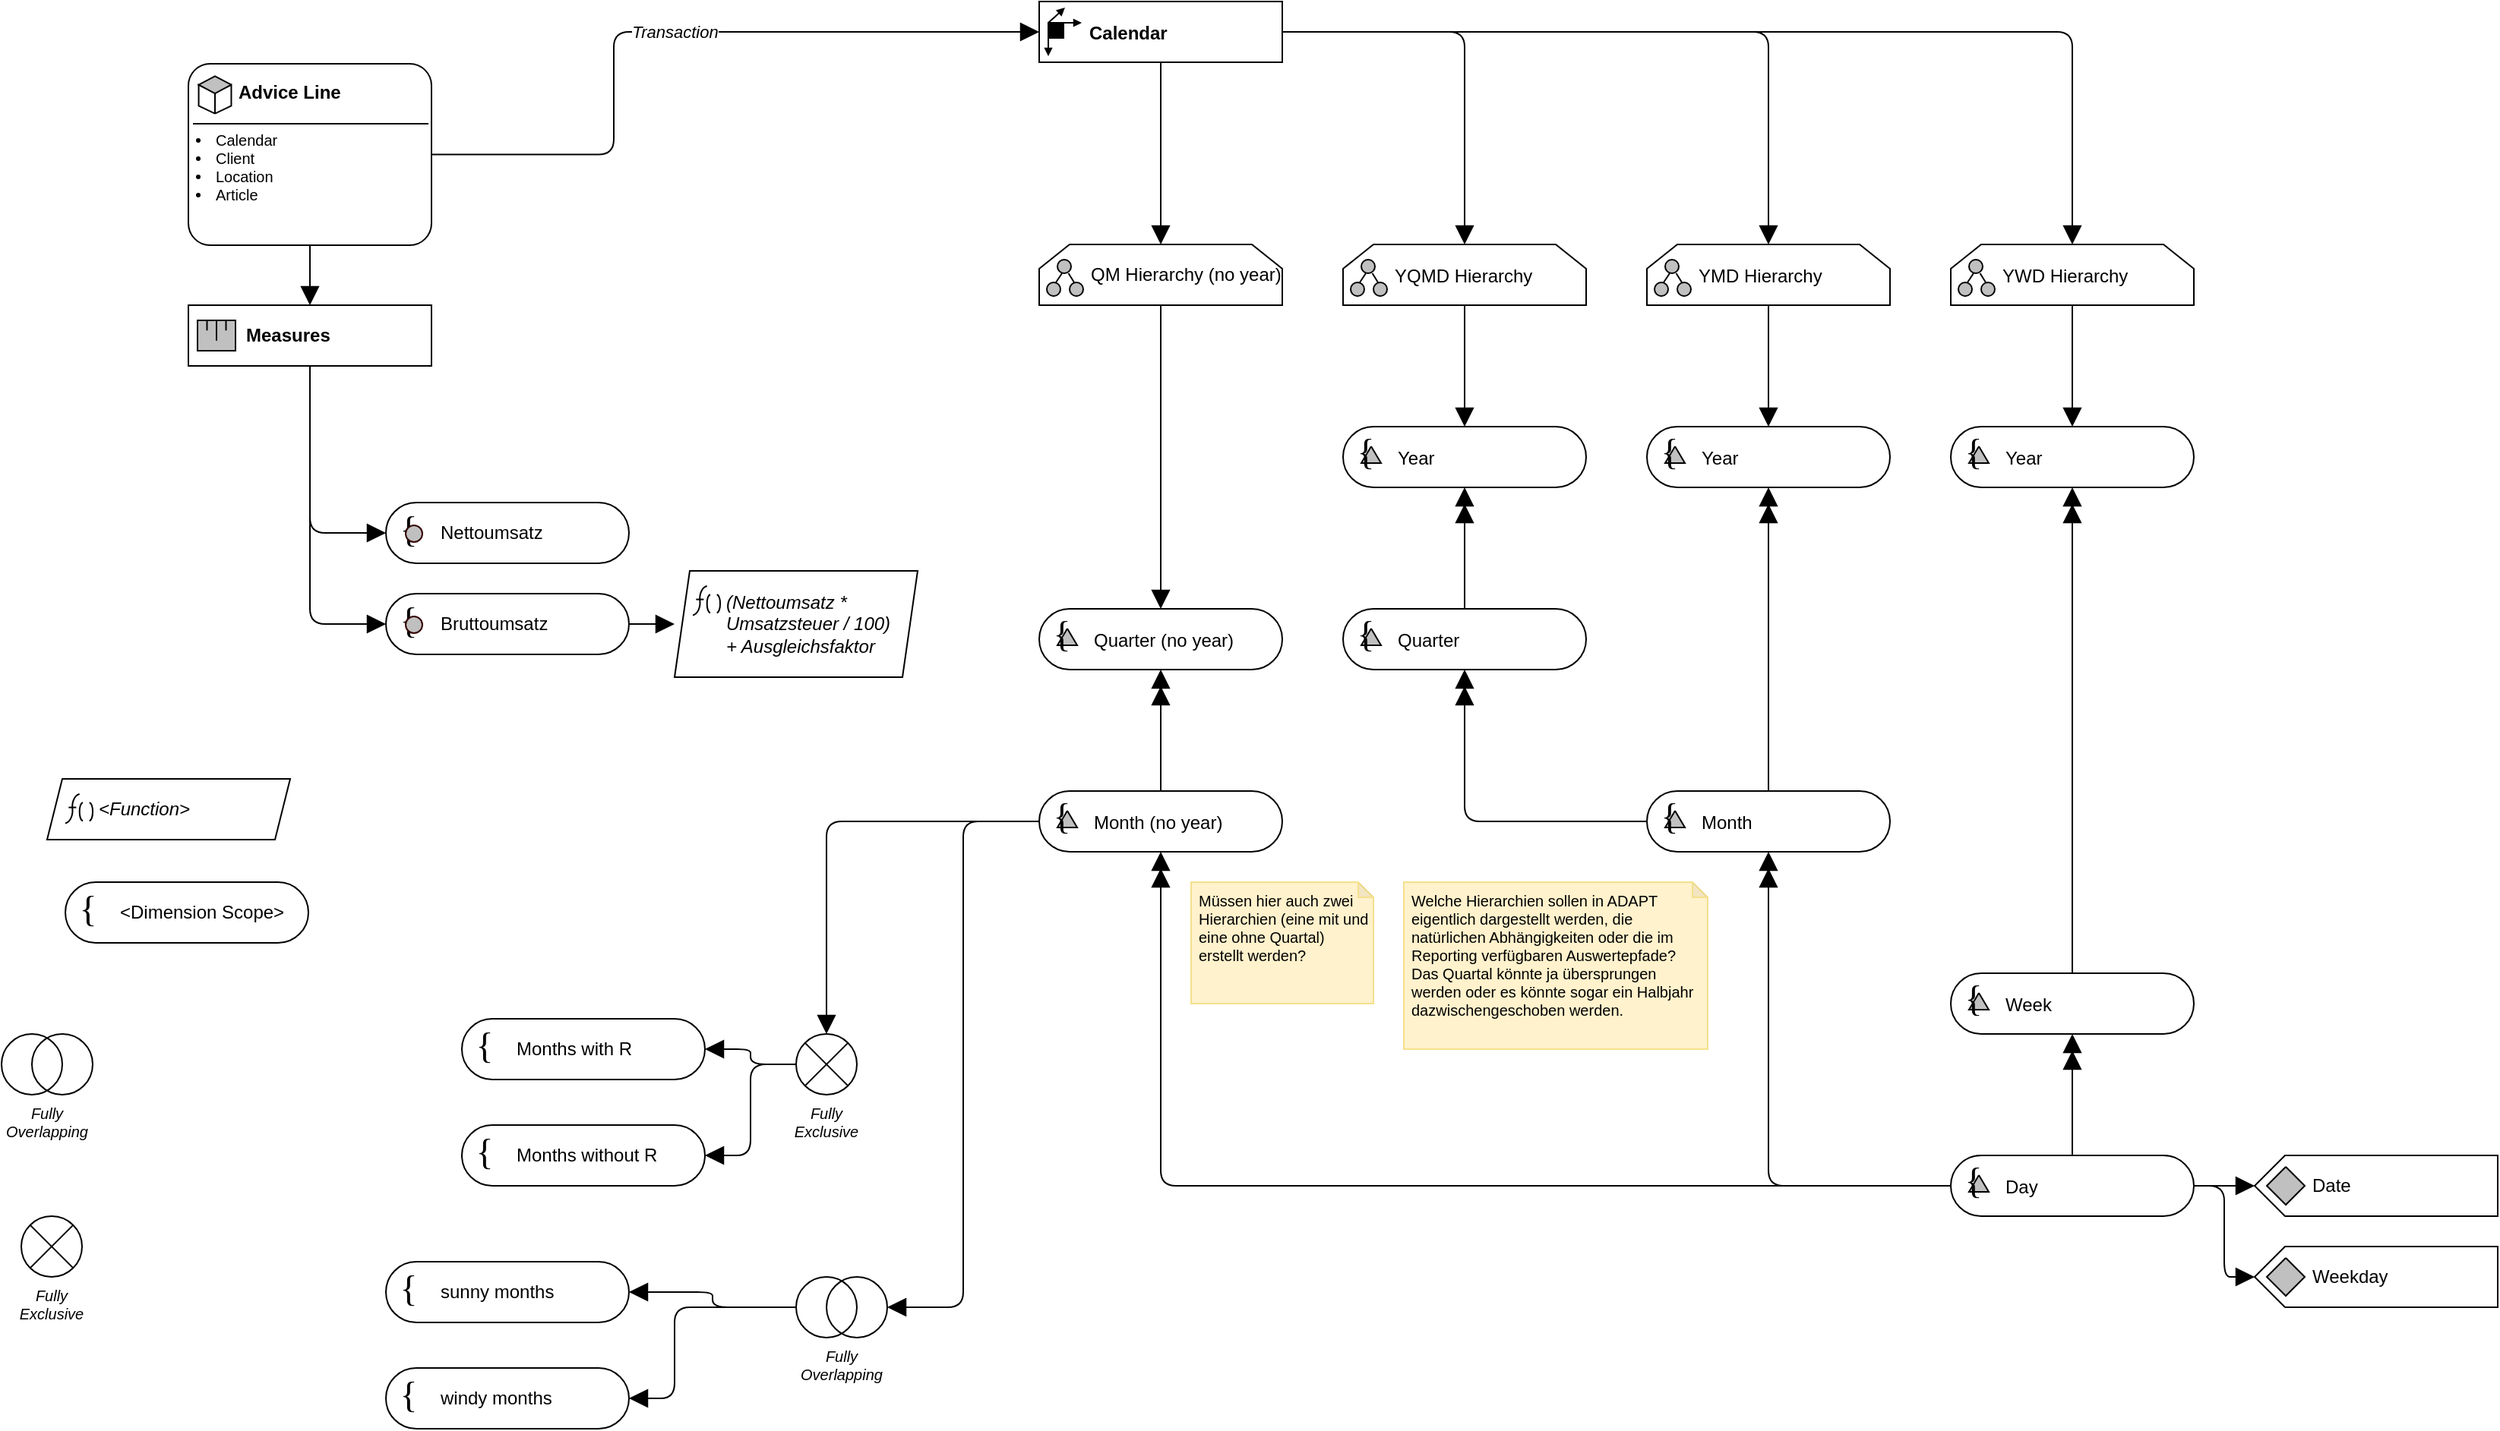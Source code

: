 <mxfile version="25.0.3">
  <diagram name="Seite-1" id="D6MCeGrKerhMQp70AOl7">
    <mxGraphModel dx="2120" dy="697" grid="1" gridSize="10" guides="1" tooltips="1" connect="1" arrows="1" fold="1" page="1" pageScale="1" pageWidth="827" pageHeight="1169" math="0" shadow="0">
      <root>
        <mxCell id="0" />
        <mxCell id="1" parent="0" />
        <object label="Calendar" btelligentShapeType="Dimension" btelligentLibrary="ADAPT" id="f77LYvtL0lH_vqSuSwCJ-1">
          <mxCell style="group;fillColor=default;verticalAlign=middle;align=left;spacingLeft=31;fontStyle=1;connectable=1;" parent="1" vertex="1" connectable="0">
            <mxGeometry x="240" y="80" width="160" height="40" as="geometry" />
          </mxCell>
        </object>
        <object label="GGG" id="f77LYvtL0lH_vqSuSwCJ-2">
          <mxCell style="rounded=0;whiteSpace=wrap;html=1;noLabel=1;container=0;editable=0;movable=1;resizable=1;rotatable=1;deletable=1;locked=0;connectable=0;fillColor=none;" parent="f77LYvtL0lH_vqSuSwCJ-1" vertex="1">
            <mxGeometry width="160" height="40" as="geometry" />
          </mxCell>
        </object>
        <mxCell id="f77LYvtL0lH_vqSuSwCJ-3" value="" style="rounded=0;whiteSpace=wrap;html=1;fillColor=#000000;fontColor=#ffffff;strokeColor=#000000;strokeWidth=1;deletable=1;cloneable=0;movable=1;editable=1;resizable=1;rotatable=1;locked=0;connectable=1;container=0;expand=0;recursiveResize=0;allowArrows=0;" parent="f77LYvtL0lH_vqSuSwCJ-1" vertex="1">
          <mxGeometry x="6.0" y="14" width="10" height="10" as="geometry" />
        </mxCell>
        <mxCell id="f77LYvtL0lH_vqSuSwCJ-4" value="" style="endArrow=block;html=1;rounded=0;endFill=1;startSize=2;endSize=3;strokeWidth=1;deletable=1;cloneable=0;movable=1;editable=1;resizable=1;rotatable=1;locked=0;connectable=1;" parent="f77LYvtL0lH_vqSuSwCJ-1" edge="1">
          <mxGeometry width="50" height="50" relative="1" as="geometry">
            <mxPoint x="15.0" y="14" as="sourcePoint" />
            <mxPoint x="28.0" y="14" as="targetPoint" />
          </mxGeometry>
        </mxCell>
        <mxCell id="f77LYvtL0lH_vqSuSwCJ-5" value="" style="endArrow=block;html=1;rounded=0;endFill=1;startSize=2;endSize=3;strokeWidth=1;deletable=1;cloneable=0;movable=1;editable=1;resizable=1;rotatable=1;locked=0;connectable=1;" parent="f77LYvtL0lH_vqSuSwCJ-1" edge="1">
          <mxGeometry width="50" height="50" relative="1" as="geometry">
            <mxPoint x="6.0" y="22" as="sourcePoint" />
            <mxPoint x="6.0" y="36" as="targetPoint" />
          </mxGeometry>
        </mxCell>
        <mxCell id="f77LYvtL0lH_vqSuSwCJ-6" value="" style="endArrow=block;html=1;rounded=0;endFill=1;startSize=2;endSize=3;strokeWidth=1;deletable=1;cloneable=0;movable=1;editable=1;resizable=1;rotatable=1;locked=0;connectable=1;" parent="f77LYvtL0lH_vqSuSwCJ-1" edge="1">
          <mxGeometry width="50" height="50" relative="1" as="geometry">
            <mxPoint x="6.0" y="14" as="sourcePoint" />
            <mxPoint x="17.0" y="4" as="targetPoint" />
          </mxGeometry>
        </mxCell>
        <object label="QM Hierarchy (no year)" btelligentShapeType="Hierarchy" btelligentLibrary="ADAPT" id="f77LYvtL0lH_vqSuSwCJ-7">
          <mxCell style="group;fillColor=default;verticalAlign=middle;align=left;spacingLeft=32;connectable=1;whiteSpace=wrap;" parent="1" vertex="1" connectable="0">
            <mxGeometry x="240" y="240" width="160" height="40" as="geometry" />
          </mxCell>
        </object>
        <mxCell id="f77LYvtL0lH_vqSuSwCJ-8" value="Hierarchy" style="shape=loopLimit;whiteSpace=wrap;html=1;size=20;verticalAlign=middle;spacingLeft=37;align=left;container=0;fillColor=none;noLabel=1;editable=0;movable=1;resizable=1;rotatable=1;deletable=1;locked=0;connectable=0;" parent="f77LYvtL0lH_vqSuSwCJ-7" vertex="1">
          <mxGeometry width="160" height="40" as="geometry" />
        </mxCell>
        <mxCell id="f77LYvtL0lH_vqSuSwCJ-9" value="" style="group;movable=1;resizable=1;rotatable=1;deletable=1;editable=1;locked=0;connectable=1;" parent="f77LYvtL0lH_vqSuSwCJ-7" vertex="1" connectable="0">
          <mxGeometry x="5" y="10" width="24" height="24" as="geometry" />
        </mxCell>
        <mxCell id="f77LYvtL0lH_vqSuSwCJ-10" style="vsdxID=8;fillColor=#C0C0C0;gradientColor=none;shape=stencil(rVFBDsIwDHtNj5VCK14wxj8ilm0VZZ3SAuX3tAoIBhwQ4mbHjhMlyjZxxJmUgZg47OnsujQqu1HGuGkkdqkgZVtlmz4wDRyOUyd8xuqs6BBONSFLH9QOAxdha6FbcSLvisR5oQEvvfegFXyMgqwxu6g5JEwuTIupHnkgXcbo3uNwyxEpnonmt/Ivi/1nLfhirQIeZ+6d9/KlZ/31LaUkL7XtFQ==);strokeColor=#000000;spacingTop=-3;spacingBottom=-3;spacingLeft=-3;spacingRight=-3;points=[];labelBackgroundColor=none;rounded=0;html=1;whiteSpace=wrap;container=0;" parent="f77LYvtL0lH_vqSuSwCJ-9" vertex="1">
          <mxGeometry y="15" width="9" height="9" as="geometry" />
        </mxCell>
        <mxCell id="f77LYvtL0lH_vqSuSwCJ-11" style="vsdxID=9;fillColor=#C0C0C0;gradientColor=none;shape=stencil(rVFBDsIwDHtNj5VCK14wxj8ilm0VZZ3SAuX3tAoIBhwQ4mbHjhMlyjZxxJmUgZg47OnsujQqu1HGuGkkdqkgZVtlmz4wDRyOUyd8xuqs6BBONSFLH9QOAxdha6FbcSLvisR5oQEvvfegFXyMgqwxu6g5JEwuTIupHnkgXcbo3uNwyxEpnonmt/Ivi/1nLfhirQIeZ+6d9/KlZ/31LaUkL7XtFQ==);strokeColor=#000000;spacingTop=-3;spacingBottom=-3;spacingLeft=-3;spacingRight=-3;points=[];labelBackgroundColor=none;rounded=0;html=1;whiteSpace=wrap;container=0;" parent="f77LYvtL0lH_vqSuSwCJ-9" vertex="1">
          <mxGeometry x="15" y="15" width="9" height="9" as="geometry" />
        </mxCell>
        <mxCell id="f77LYvtL0lH_vqSuSwCJ-12" style="vsdxID=10;fillColor=#C0C0C0;gradientColor=none;shape=stencil(rVFBDsIwDHtNj5VCK14wxj8ilm0VZZ3SAuX3tAoIBhwQ4mbHjhMlyjZxxJmUgZg47OnsujQqu1HGuGkkdqkgZVtlmz4wDRyOUyd8xuqs6BBONSFLH9QOAxdha6FbcSLvisR5oQEvvfegFXyMgqwxu6g5JEwuTIupHnkgXcbo3uNwyxEpnonmt/Ivi/1nLfhirQIeZ+6d9/KlZ/31LaUkL7XtFQ==);strokeColor=#000000;spacingTop=-3;spacingBottom=-3;spacingLeft=-3;spacingRight=-3;points=[];labelBackgroundColor=none;rounded=0;html=1;whiteSpace=wrap;container=0;" parent="f77LYvtL0lH_vqSuSwCJ-9" vertex="1">
          <mxGeometry x="7" width="9" height="9" as="geometry" />
        </mxCell>
        <mxCell id="f77LYvtL0lH_vqSuSwCJ-13" value="" style="vsdxID=11;edgeStyle=none;startArrow=none;endArrow=none;startSize=5;endSize=5;strokeColor=#000000;spacingTop=-3;spacingBottom=-3;spacingLeft=-3;spacingRight=-3;verticalAlign=middle;html=1;labelBackgroundColor=none;rounded=0;" parent="f77LYvtL0lH_vqSuSwCJ-9" edge="1">
          <mxGeometry relative="1" as="geometry">
            <Array as="points" />
            <mxPoint x="6" y="15" as="sourcePoint" />
            <mxPoint x="10" y="9" as="targetPoint" />
          </mxGeometry>
        </mxCell>
        <mxCell id="f77LYvtL0lH_vqSuSwCJ-14" value="" style="vsdxID=12;edgeStyle=none;startArrow=none;endArrow=none;startSize=5;endSize=5;strokeColor=#000000;spacingTop=-3;spacingBottom=-3;spacingLeft=-3;spacingRight=-3;verticalAlign=middle;html=1;labelBackgroundColor=none;rounded=0;" parent="f77LYvtL0lH_vqSuSwCJ-9" target="f77LYvtL0lH_vqSuSwCJ-12" edge="1">
          <mxGeometry relative="1" as="geometry">
            <Array as="points" />
            <mxPoint x="18" y="15" as="sourcePoint" />
            <mxPoint x="15" y="9" as="targetPoint" />
          </mxGeometry>
        </mxCell>
        <object label="YQMD Hierarchy" btelligentShapeType="Hierarchy" btelligentLibrary="ADAPT" id="f77LYvtL0lH_vqSuSwCJ-15">
          <mxCell style="group;fillColor=default;verticalAlign=middle;align=left;spacingLeft=32;" parent="1" vertex="1" connectable="0">
            <mxGeometry x="440" y="240" width="160" height="40" as="geometry" />
          </mxCell>
        </object>
        <mxCell id="f77LYvtL0lH_vqSuSwCJ-16" value="Hierarchy" style="shape=loopLimit;whiteSpace=wrap;html=1;size=20;verticalAlign=middle;spacingLeft=37;align=left;container=0;fillColor=none;noLabel=1;editable=0;movable=1;resizable=1;rotatable=1;deletable=1;locked=0;connectable=1;" parent="f77LYvtL0lH_vqSuSwCJ-15" vertex="1">
          <mxGeometry width="160" height="40" as="geometry" />
        </mxCell>
        <mxCell id="f77LYvtL0lH_vqSuSwCJ-17" value="" style="group;movable=1;resizable=1;rotatable=1;deletable=1;editable=1;locked=0;connectable=1;" parent="f77LYvtL0lH_vqSuSwCJ-15" vertex="1" connectable="0">
          <mxGeometry x="5" y="10" width="24" height="24" as="geometry" />
        </mxCell>
        <mxCell id="f77LYvtL0lH_vqSuSwCJ-18" style="vsdxID=8;fillColor=#C0C0C0;gradientColor=none;shape=stencil(rVFBDsIwDHtNj5VCK14wxj8ilm0VZZ3SAuX3tAoIBhwQ4mbHjhMlyjZxxJmUgZg47OnsujQqu1HGuGkkdqkgZVtlmz4wDRyOUyd8xuqs6BBONSFLH9QOAxdha6FbcSLvisR5oQEvvfegFXyMgqwxu6g5JEwuTIupHnkgXcbo3uNwyxEpnonmt/Ivi/1nLfhirQIeZ+6d9/KlZ/31LaUkL7XtFQ==);strokeColor=#000000;spacingTop=-3;spacingBottom=-3;spacingLeft=-3;spacingRight=-3;points=[];labelBackgroundColor=none;rounded=0;html=1;whiteSpace=wrap;container=0;" parent="f77LYvtL0lH_vqSuSwCJ-17" vertex="1">
          <mxGeometry y="15" width="9" height="9" as="geometry" />
        </mxCell>
        <mxCell id="f77LYvtL0lH_vqSuSwCJ-19" style="vsdxID=9;fillColor=#C0C0C0;gradientColor=none;shape=stencil(rVFBDsIwDHtNj5VCK14wxj8ilm0VZZ3SAuX3tAoIBhwQ4mbHjhMlyjZxxJmUgZg47OnsujQqu1HGuGkkdqkgZVtlmz4wDRyOUyd8xuqs6BBONSFLH9QOAxdha6FbcSLvisR5oQEvvfegFXyMgqwxu6g5JEwuTIupHnkgXcbo3uNwyxEpnonmt/Ivi/1nLfhirQIeZ+6d9/KlZ/31LaUkL7XtFQ==);strokeColor=#000000;spacingTop=-3;spacingBottom=-3;spacingLeft=-3;spacingRight=-3;points=[];labelBackgroundColor=none;rounded=0;html=1;whiteSpace=wrap;container=0;" parent="f77LYvtL0lH_vqSuSwCJ-17" vertex="1">
          <mxGeometry x="15" y="15" width="9" height="9" as="geometry" />
        </mxCell>
        <mxCell id="f77LYvtL0lH_vqSuSwCJ-20" style="vsdxID=10;fillColor=#C0C0C0;gradientColor=none;shape=stencil(rVFBDsIwDHtNj5VCK14wxj8ilm0VZZ3SAuX3tAoIBhwQ4mbHjhMlyjZxxJmUgZg47OnsujQqu1HGuGkkdqkgZVtlmz4wDRyOUyd8xuqs6BBONSFLH9QOAxdha6FbcSLvisR5oQEvvfegFXyMgqwxu6g5JEwuTIupHnkgXcbo3uNwyxEpnonmt/Ivi/1nLfhirQIeZ+6d9/KlZ/31LaUkL7XtFQ==);strokeColor=#000000;spacingTop=-3;spacingBottom=-3;spacingLeft=-3;spacingRight=-3;points=[];labelBackgroundColor=none;rounded=0;html=1;whiteSpace=wrap;container=0;" parent="f77LYvtL0lH_vqSuSwCJ-17" vertex="1">
          <mxGeometry x="7" width="9" height="9" as="geometry" />
        </mxCell>
        <mxCell id="f77LYvtL0lH_vqSuSwCJ-21" value="" style="vsdxID=11;edgeStyle=none;startArrow=none;endArrow=none;startSize=5;endSize=5;strokeColor=#000000;spacingTop=-3;spacingBottom=-3;spacingLeft=-3;spacingRight=-3;verticalAlign=middle;html=1;labelBackgroundColor=none;rounded=0;" parent="f77LYvtL0lH_vqSuSwCJ-17" edge="1">
          <mxGeometry relative="1" as="geometry">
            <Array as="points" />
            <mxPoint x="6" y="15" as="sourcePoint" />
            <mxPoint x="10" y="9" as="targetPoint" />
          </mxGeometry>
        </mxCell>
        <mxCell id="f77LYvtL0lH_vqSuSwCJ-22" value="" style="vsdxID=12;edgeStyle=none;startArrow=none;endArrow=none;startSize=5;endSize=5;strokeColor=#000000;spacingTop=-3;spacingBottom=-3;spacingLeft=-3;spacingRight=-3;verticalAlign=middle;html=1;labelBackgroundColor=none;rounded=0;" parent="f77LYvtL0lH_vqSuSwCJ-17" target="f77LYvtL0lH_vqSuSwCJ-20" edge="1">
          <mxGeometry relative="1" as="geometry">
            <Array as="points" />
            <mxPoint x="18" y="15" as="sourcePoint" />
            <mxPoint x="15" y="9" as="targetPoint" />
          </mxGeometry>
        </mxCell>
        <object label="YMD Hierarchy" btelligentShapeType="Hierarchy" btelligentLibrary="ADAPT" id="f77LYvtL0lH_vqSuSwCJ-23">
          <mxCell style="group;fillColor=default;verticalAlign=middle;align=left;spacingLeft=32;" parent="1" vertex="1" connectable="0">
            <mxGeometry x="640" y="240" width="160" height="40" as="geometry" />
          </mxCell>
        </object>
        <mxCell id="f77LYvtL0lH_vqSuSwCJ-24" value="Hierarchy" style="shape=loopLimit;whiteSpace=wrap;html=1;size=20;verticalAlign=middle;spacingLeft=37;align=left;container=0;fillColor=none;noLabel=1;editable=0;movable=1;resizable=1;rotatable=1;deletable=1;locked=0;connectable=1;" parent="f77LYvtL0lH_vqSuSwCJ-23" vertex="1">
          <mxGeometry width="160" height="40" as="geometry" />
        </mxCell>
        <mxCell id="f77LYvtL0lH_vqSuSwCJ-25" value="" style="group;movable=1;resizable=1;rotatable=1;deletable=1;editable=1;locked=0;connectable=1;" parent="f77LYvtL0lH_vqSuSwCJ-23" vertex="1" connectable="0">
          <mxGeometry x="5" y="10" width="24" height="24" as="geometry" />
        </mxCell>
        <mxCell id="f77LYvtL0lH_vqSuSwCJ-26" style="vsdxID=8;fillColor=#C0C0C0;gradientColor=none;shape=stencil(rVFBDsIwDHtNj5VCK14wxj8ilm0VZZ3SAuX3tAoIBhwQ4mbHjhMlyjZxxJmUgZg47OnsujQqu1HGuGkkdqkgZVtlmz4wDRyOUyd8xuqs6BBONSFLH9QOAxdha6FbcSLvisR5oQEvvfegFXyMgqwxu6g5JEwuTIupHnkgXcbo3uNwyxEpnonmt/Ivi/1nLfhirQIeZ+6d9/KlZ/31LaUkL7XtFQ==);strokeColor=#000000;spacingTop=-3;spacingBottom=-3;spacingLeft=-3;spacingRight=-3;points=[];labelBackgroundColor=none;rounded=0;html=1;whiteSpace=wrap;container=0;" parent="f77LYvtL0lH_vqSuSwCJ-25" vertex="1">
          <mxGeometry y="15" width="9" height="9" as="geometry" />
        </mxCell>
        <mxCell id="f77LYvtL0lH_vqSuSwCJ-27" style="vsdxID=9;fillColor=#C0C0C0;gradientColor=none;shape=stencil(rVFBDsIwDHtNj5VCK14wxj8ilm0VZZ3SAuX3tAoIBhwQ4mbHjhMlyjZxxJmUgZg47OnsujQqu1HGuGkkdqkgZVtlmz4wDRyOUyd8xuqs6BBONSFLH9QOAxdha6FbcSLvisR5oQEvvfegFXyMgqwxu6g5JEwuTIupHnkgXcbo3uNwyxEpnonmt/Ivi/1nLfhirQIeZ+6d9/KlZ/31LaUkL7XtFQ==);strokeColor=#000000;spacingTop=-3;spacingBottom=-3;spacingLeft=-3;spacingRight=-3;points=[];labelBackgroundColor=none;rounded=0;html=1;whiteSpace=wrap;container=0;" parent="f77LYvtL0lH_vqSuSwCJ-25" vertex="1">
          <mxGeometry x="15" y="15" width="9" height="9" as="geometry" />
        </mxCell>
        <mxCell id="f77LYvtL0lH_vqSuSwCJ-28" style="vsdxID=10;fillColor=#C0C0C0;gradientColor=none;shape=stencil(rVFBDsIwDHtNj5VCK14wxj8ilm0VZZ3SAuX3tAoIBhwQ4mbHjhMlyjZxxJmUgZg47OnsujQqu1HGuGkkdqkgZVtlmz4wDRyOUyd8xuqs6BBONSFLH9QOAxdha6FbcSLvisR5oQEvvfegFXyMgqwxu6g5JEwuTIupHnkgXcbo3uNwyxEpnonmt/Ivi/1nLfhirQIeZ+6d9/KlZ/31LaUkL7XtFQ==);strokeColor=#000000;spacingTop=-3;spacingBottom=-3;spacingLeft=-3;spacingRight=-3;points=[];labelBackgroundColor=none;rounded=0;html=1;whiteSpace=wrap;container=0;" parent="f77LYvtL0lH_vqSuSwCJ-25" vertex="1">
          <mxGeometry x="7" width="9" height="9" as="geometry" />
        </mxCell>
        <mxCell id="f77LYvtL0lH_vqSuSwCJ-29" value="" style="vsdxID=11;edgeStyle=none;startArrow=none;endArrow=none;startSize=5;endSize=5;strokeColor=#000000;spacingTop=-3;spacingBottom=-3;spacingLeft=-3;spacingRight=-3;verticalAlign=middle;html=1;labelBackgroundColor=none;rounded=0;" parent="f77LYvtL0lH_vqSuSwCJ-25" edge="1">
          <mxGeometry relative="1" as="geometry">
            <Array as="points" />
            <mxPoint x="6" y="15" as="sourcePoint" />
            <mxPoint x="10" y="9" as="targetPoint" />
          </mxGeometry>
        </mxCell>
        <mxCell id="f77LYvtL0lH_vqSuSwCJ-30" value="" style="vsdxID=12;edgeStyle=none;startArrow=none;endArrow=none;startSize=5;endSize=5;strokeColor=#000000;spacingTop=-3;spacingBottom=-3;spacingLeft=-3;spacingRight=-3;verticalAlign=middle;html=1;labelBackgroundColor=none;rounded=0;" parent="f77LYvtL0lH_vqSuSwCJ-25" target="f77LYvtL0lH_vqSuSwCJ-28" edge="1">
          <mxGeometry relative="1" as="geometry">
            <Array as="points" />
            <mxPoint x="18" y="15" as="sourcePoint" />
            <mxPoint x="15" y="9" as="targetPoint" />
          </mxGeometry>
        </mxCell>
        <object label="YWD Hierarchy" btelligentShapeType="Hierarchy" btelligentLibrary="ADAPT" id="f77LYvtL0lH_vqSuSwCJ-31">
          <mxCell style="group;fillColor=default;verticalAlign=middle;align=left;spacingLeft=32;" parent="1" vertex="1" connectable="0">
            <mxGeometry x="840" y="240" width="160" height="40" as="geometry" />
          </mxCell>
        </object>
        <mxCell id="f77LYvtL0lH_vqSuSwCJ-32" value="Hierarchy" style="shape=loopLimit;whiteSpace=wrap;html=1;size=20;verticalAlign=middle;spacingLeft=37;align=left;container=0;fillColor=none;noLabel=1;editable=0;movable=1;resizable=1;rotatable=1;deletable=1;locked=0;connectable=1;" parent="f77LYvtL0lH_vqSuSwCJ-31" vertex="1">
          <mxGeometry width="160" height="40" as="geometry" />
        </mxCell>
        <mxCell id="f77LYvtL0lH_vqSuSwCJ-33" value="" style="group;movable=1;resizable=1;rotatable=1;deletable=1;editable=1;locked=0;connectable=1;" parent="f77LYvtL0lH_vqSuSwCJ-31" vertex="1" connectable="0">
          <mxGeometry x="5" y="10" width="24" height="24" as="geometry" />
        </mxCell>
        <mxCell id="f77LYvtL0lH_vqSuSwCJ-34" style="vsdxID=8;fillColor=#C0C0C0;gradientColor=none;shape=stencil(rVFBDsIwDHtNj5VCK14wxj8ilm0VZZ3SAuX3tAoIBhwQ4mbHjhMlyjZxxJmUgZg47OnsujQqu1HGuGkkdqkgZVtlmz4wDRyOUyd8xuqs6BBONSFLH9QOAxdha6FbcSLvisR5oQEvvfegFXyMgqwxu6g5JEwuTIupHnkgXcbo3uNwyxEpnonmt/Ivi/1nLfhirQIeZ+6d9/KlZ/31LaUkL7XtFQ==);strokeColor=#000000;spacingTop=-3;spacingBottom=-3;spacingLeft=-3;spacingRight=-3;points=[];labelBackgroundColor=none;rounded=0;html=1;whiteSpace=wrap;container=0;" parent="f77LYvtL0lH_vqSuSwCJ-33" vertex="1">
          <mxGeometry y="15" width="9" height="9" as="geometry" />
        </mxCell>
        <mxCell id="f77LYvtL0lH_vqSuSwCJ-35" style="vsdxID=9;fillColor=#C0C0C0;gradientColor=none;shape=stencil(rVFBDsIwDHtNj5VCK14wxj8ilm0VZZ3SAuX3tAoIBhwQ4mbHjhMlyjZxxJmUgZg47OnsujQqu1HGuGkkdqkgZVtlmz4wDRyOUyd8xuqs6BBONSFLH9QOAxdha6FbcSLvisR5oQEvvfegFXyMgqwxu6g5JEwuTIupHnkgXcbo3uNwyxEpnonmt/Ivi/1nLfhirQIeZ+6d9/KlZ/31LaUkL7XtFQ==);strokeColor=#000000;spacingTop=-3;spacingBottom=-3;spacingLeft=-3;spacingRight=-3;points=[];labelBackgroundColor=none;rounded=0;html=1;whiteSpace=wrap;container=0;" parent="f77LYvtL0lH_vqSuSwCJ-33" vertex="1">
          <mxGeometry x="15" y="15" width="9" height="9" as="geometry" />
        </mxCell>
        <mxCell id="f77LYvtL0lH_vqSuSwCJ-36" style="vsdxID=10;fillColor=#C0C0C0;gradientColor=none;shape=stencil(rVFBDsIwDHtNj5VCK14wxj8ilm0VZZ3SAuX3tAoIBhwQ4mbHjhMlyjZxxJmUgZg47OnsujQqu1HGuGkkdqkgZVtlmz4wDRyOUyd8xuqs6BBONSFLH9QOAxdha6FbcSLvisR5oQEvvfegFXyMgqwxu6g5JEwuTIupHnkgXcbo3uNwyxEpnonmt/Ivi/1nLfhirQIeZ+6d9/KlZ/31LaUkL7XtFQ==);strokeColor=#000000;spacingTop=-3;spacingBottom=-3;spacingLeft=-3;spacingRight=-3;points=[];labelBackgroundColor=none;rounded=0;html=1;whiteSpace=wrap;container=0;" parent="f77LYvtL0lH_vqSuSwCJ-33" vertex="1">
          <mxGeometry x="7" width="9" height="9" as="geometry" />
        </mxCell>
        <mxCell id="f77LYvtL0lH_vqSuSwCJ-37" value="" style="vsdxID=11;edgeStyle=none;startArrow=none;endArrow=none;startSize=5;endSize=5;strokeColor=#000000;spacingTop=-3;spacingBottom=-3;spacingLeft=-3;spacingRight=-3;verticalAlign=middle;html=1;labelBackgroundColor=none;rounded=0;" parent="f77LYvtL0lH_vqSuSwCJ-33" edge="1">
          <mxGeometry relative="1" as="geometry">
            <Array as="points" />
            <mxPoint x="6" y="15" as="sourcePoint" />
            <mxPoint x="10" y="9" as="targetPoint" />
          </mxGeometry>
        </mxCell>
        <mxCell id="f77LYvtL0lH_vqSuSwCJ-38" value="" style="vsdxID=12;edgeStyle=none;startArrow=none;endArrow=none;startSize=5;endSize=5;strokeColor=#000000;spacingTop=-3;spacingBottom=-3;spacingLeft=-3;spacingRight=-3;verticalAlign=middle;html=1;labelBackgroundColor=none;rounded=0;" parent="f77LYvtL0lH_vqSuSwCJ-33" target="f77LYvtL0lH_vqSuSwCJ-36" edge="1">
          <mxGeometry relative="1" as="geometry">
            <Array as="points" />
            <mxPoint x="18" y="15" as="sourcePoint" />
            <mxPoint x="15" y="9" as="targetPoint" />
          </mxGeometry>
        </mxCell>
        <UserObject label="" btelligentShapeType="LoosePrecedence" btelligentLibrary="ADAPT" id="f77LYvtL0lH_vqSuSwCJ-39">
          <mxCell style="vsdxID=5;startArrow=none;endArrow=block;startSize=10;endSize=10;strokeColor=#000000;spacingTop=2;spacingBottom=2;spacingLeft=2;spacingRight=2;verticalAlign=middle;html=1;labelBackgroundColor=#FFFFFF;rounded=1;jumpStyle=arc;startFill=0;endFill=1;fontStyle=2;labelBorderColor=none;edgeStyle=orthogonalEdgeStyle;" parent="1" source="f77LYvtL0lH_vqSuSwCJ-1" target="f77LYvtL0lH_vqSuSwCJ-7" edge="1">
            <mxGeometry relative="1" as="geometry">
              <mxPoint x="240" y="170" as="sourcePoint" />
              <mxPoint x="170" y="190" as="targetPoint" />
              <mxPoint as="offset" />
            </mxGeometry>
          </mxCell>
        </UserObject>
        <UserObject label="" btelligentShapeType="LoosePrecedence" btelligentLibrary="ADAPT" id="vdX0nlRlNV5u23rPeZXY-1">
          <mxCell style="vsdxID=5;startArrow=none;endArrow=block;startSize=10;endSize=10;strokeColor=#000000;spacingTop=2;spacingBottom=2;spacingLeft=2;spacingRight=2;verticalAlign=middle;html=1;labelBackgroundColor=#FFFFFF;rounded=1;jumpStyle=arc;startFill=0;endFill=1;fontStyle=2;labelBorderColor=none;edgeStyle=orthogonalEdgeStyle;" edge="1" parent="1" source="f77LYvtL0lH_vqSuSwCJ-2" target="f77LYvtL0lH_vqSuSwCJ-16">
            <mxGeometry relative="1" as="geometry">
              <mxPoint x="530" y="120" as="sourcePoint" />
              <mxPoint x="530" y="180" as="targetPoint" />
              <mxPoint as="offset" />
            </mxGeometry>
          </mxCell>
        </UserObject>
        <UserObject label="" btelligentShapeType="LoosePrecedence" btelligentLibrary="ADAPT" id="vdX0nlRlNV5u23rPeZXY-2">
          <mxCell style="vsdxID=5;startArrow=none;endArrow=block;startSize=10;endSize=10;strokeColor=#000000;spacingTop=2;spacingBottom=2;spacingLeft=2;spacingRight=2;verticalAlign=middle;html=1;labelBackgroundColor=#FFFFFF;rounded=1;jumpStyle=arc;startFill=0;endFill=1;fontStyle=2;labelBorderColor=none;edgeStyle=orthogonalEdgeStyle;" edge="1" parent="1" source="f77LYvtL0lH_vqSuSwCJ-2" target="f77LYvtL0lH_vqSuSwCJ-24">
            <mxGeometry relative="1" as="geometry">
              <mxPoint x="650" y="90" as="sourcePoint" />
              <mxPoint x="650" y="150" as="targetPoint" />
              <mxPoint as="offset" />
            </mxGeometry>
          </mxCell>
        </UserObject>
        <UserObject label="" btelligentShapeType="LoosePrecedence" btelligentLibrary="ADAPT" id="vdX0nlRlNV5u23rPeZXY-3">
          <mxCell style="vsdxID=5;startArrow=none;endArrow=block;startSize=10;endSize=10;strokeColor=#000000;spacingTop=2;spacingBottom=2;spacingLeft=2;spacingRight=2;verticalAlign=middle;html=1;labelBackgroundColor=#FFFFFF;rounded=1;jumpStyle=arc;startFill=0;endFill=1;fontStyle=2;labelBorderColor=none;edgeStyle=orthogonalEdgeStyle;" edge="1" parent="1" source="f77LYvtL0lH_vqSuSwCJ-2" target="f77LYvtL0lH_vqSuSwCJ-32">
            <mxGeometry relative="1" as="geometry">
              <mxPoint x="820" y="70" as="sourcePoint" />
              <mxPoint x="820" y="130" as="targetPoint" />
              <mxPoint as="offset" />
            </mxGeometry>
          </mxCell>
        </UserObject>
        <object label="Quarter (no year)" btelligentShapeType="HierarchyLevel" btelligentLibrary="ADAPT" id="vdX0nlRlNV5u23rPeZXY-55">
          <mxCell style="group;fillColor=default;verticalAlign=middle;align=left;spacingLeft=34;connectable=1;" vertex="1" connectable="0" parent="1">
            <mxGeometry x="240" y="480" width="160" height="40" as="geometry" />
          </mxCell>
        </object>
        <mxCell id="vdX0nlRlNV5u23rPeZXY-56" value="" style="group;movable=0;resizable=0;rotatable=0;deletable=0;editable=0;locked=1;connectable=0;" vertex="1" connectable="0" parent="vdX0nlRlNV5u23rPeZXY-55">
          <mxGeometry x="3" y="2" width="30" height="30" as="geometry" />
        </mxCell>
        <mxCell id="vdX0nlRlNV5u23rPeZXY-57" value="&lt;div style=&quot;font-size: 1px&quot;&gt;&lt;/div&gt;" style="verticalAlign=middle;align=center;overflow=width;vsdxID=9;fillColor=#C0C0C0;gradientColor=none;shape=stencil(UzV2Ls5ILEhVNTIoLinKz04tz0wpyVA1dlE1MsrMy0gtyiwBslSNXVWNndPyi1LTi/JL81Ig/IJEkEoQKze/DGRCBUSfqQFIi5FBJYQL4blBVOZk5iGpRFVoaIBHKUySKMX4XABkIByelpmTA/E3sjy6R4FCkEAydgUA);strokeColor=#000000;spacingTop=-3;spacingBottom=-3;spacingLeft=-3;spacingRight=-3;points=[];labelBackgroundColor=none;rounded=0;html=1;whiteSpace=wrap;container=0;" vertex="1" parent="vdX0nlRlNV5u23rPeZXY-56">
          <mxGeometry x="9" y="11" width="13" height="11" as="geometry" />
        </mxCell>
        <mxCell id="vdX0nlRlNV5u23rPeZXY-58" value="&lt;div style=&quot;font-size: 24px;&quot;&gt;&lt;font style=&quot;font-size: 24px; font-family: Calibri; color: rgb(0, 0, 0); direction: ltr; letter-spacing: 0px; line-height: 120%; opacity: 1;&quot;&gt;{&amp;nbsp;  }&lt;br style=&quot;font-size: 24px;&quot;&gt;&lt;/font&gt;&lt;/div&gt;" style="verticalAlign=middle;align=center;overflow=width;vsdxID=10;fillColor=none;gradientColor=none;shape=stencil(nZBLDoAgDERP0z3SIyjew0SURgSD+Lu9kMZoXLhwN9O+tukAlrNpJg1SzDH4QW/URgNYgZTkjA4UkwJUgGXng+6DX1zLfmoymdXo17xh5zmRJ6Q42BWCfc2oJfdAr+Yv+AP9Cb7OJ3H/2JG1HNGz/84klThPVCc=);strokeColor=none;spacingTop=0;spacingBottom=0;spacingLeft=0;spacingRight=0;points=[];labelBackgroundColor=none;rounded=0;html=1;whiteSpace=wrap;container=0;fontSize=24;fontStyle=0;horizontal=1;" vertex="1" parent="vdX0nlRlNV5u23rPeZXY-56">
          <mxGeometry width="30" height="30" as="geometry" />
        </mxCell>
        <object label="" ADAPT="Hierarchy Level" id="vdX0nlRlNV5u23rPeZXY-59">
          <mxCell style="rounded=1;whiteSpace=wrap;html=1;arcSize=50;fillColor=none;noLabel=1;connectable=0;editable=0;" vertex="1" parent="vdX0nlRlNV5u23rPeZXY-55">
            <mxGeometry width="160" height="40" as="geometry" />
          </mxCell>
        </object>
        <object label="Month (no year)" btelligentShapeType="HierarchyLevel" btelligentLibrary="ADAPT" id="vdX0nlRlNV5u23rPeZXY-61">
          <mxCell style="group;fillColor=default;verticalAlign=middle;align=left;spacingLeft=34;connectable=1;" vertex="1" connectable="0" parent="1">
            <mxGeometry x="240" y="600" width="160" height="40" as="geometry" />
          </mxCell>
        </object>
        <mxCell id="vdX0nlRlNV5u23rPeZXY-62" value="" style="group;movable=0;resizable=0;rotatable=0;deletable=0;editable=0;locked=1;connectable=0;" vertex="1" connectable="0" parent="vdX0nlRlNV5u23rPeZXY-61">
          <mxGeometry x="3" y="2" width="30" height="30" as="geometry" />
        </mxCell>
        <mxCell id="vdX0nlRlNV5u23rPeZXY-63" value="&lt;div style=&quot;font-size: 1px&quot;&gt;&lt;/div&gt;" style="verticalAlign=middle;align=center;overflow=width;vsdxID=9;fillColor=#C0C0C0;gradientColor=none;shape=stencil(UzV2Ls5ILEhVNTIoLinKz04tz0wpyVA1dlE1MsrMy0gtyiwBslSNXVWNndPyi1LTi/JL81Ig/IJEkEoQKze/DGRCBUSfqQFIi5FBJYQL4blBVOZk5iGpRFVoaIBHKUySKMX4XABkIByelpmTA/E3sjy6R4FCkEAydgUA);strokeColor=#000000;spacingTop=-3;spacingBottom=-3;spacingLeft=-3;spacingRight=-3;points=[];labelBackgroundColor=none;rounded=0;html=1;whiteSpace=wrap;container=0;" vertex="1" parent="vdX0nlRlNV5u23rPeZXY-62">
          <mxGeometry x="9" y="11" width="13" height="11" as="geometry" />
        </mxCell>
        <mxCell id="vdX0nlRlNV5u23rPeZXY-64" value="&lt;div style=&quot;font-size: 24px;&quot;&gt;&lt;font style=&quot;font-size: 24px; font-family: Calibri; color: rgb(0, 0, 0); direction: ltr; letter-spacing: 0px; line-height: 120%; opacity: 1;&quot;&gt;{&amp;nbsp;  }&lt;br style=&quot;font-size: 24px;&quot;&gt;&lt;/font&gt;&lt;/div&gt;" style="verticalAlign=middle;align=center;overflow=width;vsdxID=10;fillColor=none;gradientColor=none;shape=stencil(nZBLDoAgDERP0z3SIyjew0SURgSD+Lu9kMZoXLhwN9O+tukAlrNpJg1SzDH4QW/URgNYgZTkjA4UkwJUgGXng+6DX1zLfmoymdXo17xh5zmRJ6Q42BWCfc2oJfdAr+Yv+AP9Cb7OJ3H/2JG1HNGz/84klThPVCc=);strokeColor=none;spacingTop=0;spacingBottom=0;spacingLeft=0;spacingRight=0;points=[];labelBackgroundColor=none;rounded=0;html=1;whiteSpace=wrap;container=0;fontSize=24;fontStyle=0;horizontal=1;" vertex="1" parent="vdX0nlRlNV5u23rPeZXY-62">
          <mxGeometry width="30" height="30" as="geometry" />
        </mxCell>
        <object label="" ADAPT="Hierarchy Level" id="vdX0nlRlNV5u23rPeZXY-65">
          <mxCell style="rounded=1;whiteSpace=wrap;html=1;arcSize=50;fillColor=none;noLabel=1;connectable=0;editable=0;" vertex="1" parent="vdX0nlRlNV5u23rPeZXY-61">
            <mxGeometry width="160" height="40" as="geometry" />
          </mxCell>
        </object>
        <UserObject label="" btelligentLibrary="ADAPT" btelligentShapeType="StrictPrecedence" id="vdX0nlRlNV5u23rPeZXY-66">
          <mxCell style="vsdxID=5;edgeStyle=orthogonalEdgeStyle;startArrow=doubleBlock;endArrow=none;startSize=10;endSize=0;strokeColor=#000000;spacingTop=2;spacingBottom=2;spacingLeft=2;spacingRight=2;verticalAlign=middle;html=1;labelBackgroundColor=#FFFFFF;rounded=1;jumpStyle=arc;startFill=1;fontStyle=2;targetPerimeterSpacing=0;" edge="1" parent="1" source="vdX0nlRlNV5u23rPeZXY-55" target="vdX0nlRlNV5u23rPeZXY-61">
            <mxGeometry x="0.25" relative="1" as="geometry">
              <mxPoint x="480" y="540" as="sourcePoint" />
              <mxPoint x="480" y="620" as="targetPoint" />
              <mxPoint as="offset" />
            </mxGeometry>
          </mxCell>
        </UserObject>
        <object label="Year" btelligentShapeType="HierarchyLevel" btelligentLibrary="ADAPT" id="vdX0nlRlNV5u23rPeZXY-67">
          <mxCell style="group;fillColor=default;verticalAlign=middle;align=left;spacingLeft=34;connectable=1;" vertex="1" connectable="0" parent="1">
            <mxGeometry x="440" y="360" width="160" height="40" as="geometry" />
          </mxCell>
        </object>
        <mxCell id="vdX0nlRlNV5u23rPeZXY-68" value="" style="group;movable=0;resizable=0;rotatable=0;deletable=0;editable=0;locked=1;connectable=0;" vertex="1" connectable="0" parent="vdX0nlRlNV5u23rPeZXY-67">
          <mxGeometry x="3" y="2" width="30" height="30" as="geometry" />
        </mxCell>
        <mxCell id="vdX0nlRlNV5u23rPeZXY-69" value="&lt;div style=&quot;font-size: 1px&quot;&gt;&lt;/div&gt;" style="verticalAlign=middle;align=center;overflow=width;vsdxID=9;fillColor=#C0C0C0;gradientColor=none;shape=stencil(UzV2Ls5ILEhVNTIoLinKz04tz0wpyVA1dlE1MsrMy0gtyiwBslSNXVWNndPyi1LTi/JL81Ig/IJEkEoQKze/DGRCBUSfqQFIi5FBJYQL4blBVOZk5iGpRFVoaIBHKUySKMX4XABkIByelpmTA/E3sjy6R4FCkEAydgUA);strokeColor=#000000;spacingTop=-3;spacingBottom=-3;spacingLeft=-3;spacingRight=-3;points=[];labelBackgroundColor=none;rounded=0;html=1;whiteSpace=wrap;container=0;" vertex="1" parent="vdX0nlRlNV5u23rPeZXY-68">
          <mxGeometry x="9" y="11" width="13" height="11" as="geometry" />
        </mxCell>
        <mxCell id="vdX0nlRlNV5u23rPeZXY-70" value="&lt;div style=&quot;font-size: 24px;&quot;&gt;&lt;font style=&quot;font-size: 24px; font-family: Calibri; color: rgb(0, 0, 0); direction: ltr; letter-spacing: 0px; line-height: 120%; opacity: 1;&quot;&gt;{&amp;nbsp;  }&lt;br style=&quot;font-size: 24px;&quot;&gt;&lt;/font&gt;&lt;/div&gt;" style="verticalAlign=middle;align=center;overflow=width;vsdxID=10;fillColor=none;gradientColor=none;shape=stencil(nZBLDoAgDERP0z3SIyjew0SURgSD+Lu9kMZoXLhwN9O+tukAlrNpJg1SzDH4QW/URgNYgZTkjA4UkwJUgGXng+6DX1zLfmoymdXo17xh5zmRJ6Q42BWCfc2oJfdAr+Yv+AP9Cb7OJ3H/2JG1HNGz/84klThPVCc=);strokeColor=none;spacingTop=0;spacingBottom=0;spacingLeft=0;spacingRight=0;points=[];labelBackgroundColor=none;rounded=0;html=1;whiteSpace=wrap;container=0;fontSize=24;fontStyle=0;horizontal=1;" vertex="1" parent="vdX0nlRlNV5u23rPeZXY-68">
          <mxGeometry width="30" height="30" as="geometry" />
        </mxCell>
        <object label="" ADAPT="Hierarchy Level" id="vdX0nlRlNV5u23rPeZXY-71">
          <mxCell style="rounded=1;whiteSpace=wrap;html=1;arcSize=50;fillColor=none;noLabel=1;connectable=0;editable=0;" vertex="1" parent="vdX0nlRlNV5u23rPeZXY-67">
            <mxGeometry width="160" height="40" as="geometry" />
          </mxCell>
        </object>
        <object label="Quarter" btelligentShapeType="HierarchyLevel" btelligentLibrary="ADAPT" id="vdX0nlRlNV5u23rPeZXY-73">
          <mxCell style="group;fillColor=default;verticalAlign=middle;align=left;spacingLeft=34;connectable=1;" vertex="1" connectable="0" parent="1">
            <mxGeometry x="440" y="480" width="160" height="40" as="geometry" />
          </mxCell>
        </object>
        <mxCell id="vdX0nlRlNV5u23rPeZXY-74" value="" style="group;movable=0;resizable=0;rotatable=0;deletable=0;editable=0;locked=1;connectable=0;" vertex="1" connectable="0" parent="vdX0nlRlNV5u23rPeZXY-73">
          <mxGeometry x="3" y="2" width="30" height="30" as="geometry" />
        </mxCell>
        <mxCell id="vdX0nlRlNV5u23rPeZXY-75" value="&lt;div style=&quot;font-size: 1px&quot;&gt;&lt;/div&gt;" style="verticalAlign=middle;align=center;overflow=width;vsdxID=9;fillColor=#C0C0C0;gradientColor=none;shape=stencil(UzV2Ls5ILEhVNTIoLinKz04tz0wpyVA1dlE1MsrMy0gtyiwBslSNXVWNndPyi1LTi/JL81Ig/IJEkEoQKze/DGRCBUSfqQFIi5FBJYQL4blBVOZk5iGpRFVoaIBHKUySKMX4XABkIByelpmTA/E3sjy6R4FCkEAydgUA);strokeColor=#000000;spacingTop=-3;spacingBottom=-3;spacingLeft=-3;spacingRight=-3;points=[];labelBackgroundColor=none;rounded=0;html=1;whiteSpace=wrap;container=0;" vertex="1" parent="vdX0nlRlNV5u23rPeZXY-74">
          <mxGeometry x="9" y="11" width="13" height="11" as="geometry" />
        </mxCell>
        <mxCell id="vdX0nlRlNV5u23rPeZXY-76" value="&lt;div style=&quot;font-size: 24px;&quot;&gt;&lt;font style=&quot;font-size: 24px; font-family: Calibri; color: rgb(0, 0, 0); direction: ltr; letter-spacing: 0px; line-height: 120%; opacity: 1;&quot;&gt;{&amp;nbsp;  }&lt;br style=&quot;font-size: 24px;&quot;&gt;&lt;/font&gt;&lt;/div&gt;" style="verticalAlign=middle;align=center;overflow=width;vsdxID=10;fillColor=none;gradientColor=none;shape=stencil(nZBLDoAgDERP0z3SIyjew0SURgSD+Lu9kMZoXLhwN9O+tukAlrNpJg1SzDH4QW/URgNYgZTkjA4UkwJUgGXng+6DX1zLfmoymdXo17xh5zmRJ6Q42BWCfc2oJfdAr+Yv+AP9Cb7OJ3H/2JG1HNGz/84klThPVCc=);strokeColor=none;spacingTop=0;spacingBottom=0;spacingLeft=0;spacingRight=0;points=[];labelBackgroundColor=none;rounded=0;html=1;whiteSpace=wrap;container=0;fontSize=24;fontStyle=0;horizontal=1;" vertex="1" parent="vdX0nlRlNV5u23rPeZXY-74">
          <mxGeometry width="30" height="30" as="geometry" />
        </mxCell>
        <object label="" ADAPT="Hierarchy Level" id="vdX0nlRlNV5u23rPeZXY-77">
          <mxCell style="rounded=1;whiteSpace=wrap;html=1;arcSize=50;fillColor=none;noLabel=1;connectable=0;editable=0;" vertex="1" parent="vdX0nlRlNV5u23rPeZXY-73">
            <mxGeometry width="160" height="40" as="geometry" />
          </mxCell>
        </object>
        <UserObject label="" btelligentLibrary="ADAPT" btelligentShapeType="StrictPrecedence" id="vdX0nlRlNV5u23rPeZXY-78">
          <mxCell style="vsdxID=5;edgeStyle=orthogonalEdgeStyle;startArrow=doubleBlock;endArrow=none;startSize=10;endSize=0;strokeColor=#000000;spacingTop=2;spacingBottom=2;spacingLeft=2;spacingRight=2;verticalAlign=middle;html=1;labelBackgroundColor=#FFFFFF;rounded=1;jumpStyle=arc;startFill=1;fontStyle=2" edge="1" parent="1" source="vdX0nlRlNV5u23rPeZXY-67" target="vdX0nlRlNV5u23rPeZXY-73">
            <mxGeometry x="0.25" relative="1" as="geometry">
              <mxPoint x="680" y="420" as="sourcePoint" />
              <mxPoint x="680" y="500" as="targetPoint" />
              <mxPoint as="offset" />
            </mxGeometry>
          </mxCell>
        </UserObject>
        <object label="Year" btelligentShapeType="HierarchyLevel" btelligentLibrary="ADAPT" id="vdX0nlRlNV5u23rPeZXY-79">
          <mxCell style="group;fillColor=default;verticalAlign=middle;align=left;spacingLeft=34;connectable=1;" vertex="1" connectable="0" parent="1">
            <mxGeometry x="640" y="360" width="160" height="40" as="geometry" />
          </mxCell>
        </object>
        <mxCell id="vdX0nlRlNV5u23rPeZXY-80" value="" style="group;movable=0;resizable=0;rotatable=0;deletable=0;editable=0;locked=1;connectable=0;" vertex="1" connectable="0" parent="vdX0nlRlNV5u23rPeZXY-79">
          <mxGeometry x="3" y="2" width="30" height="30" as="geometry" />
        </mxCell>
        <mxCell id="vdX0nlRlNV5u23rPeZXY-81" value="&lt;div style=&quot;font-size: 1px&quot;&gt;&lt;/div&gt;" style="verticalAlign=middle;align=center;overflow=width;vsdxID=9;fillColor=#C0C0C0;gradientColor=none;shape=stencil(UzV2Ls5ILEhVNTIoLinKz04tz0wpyVA1dlE1MsrMy0gtyiwBslSNXVWNndPyi1LTi/JL81Ig/IJEkEoQKze/DGRCBUSfqQFIi5FBJYQL4blBVOZk5iGpRFVoaIBHKUySKMX4XABkIByelpmTA/E3sjy6R4FCkEAydgUA);strokeColor=#000000;spacingTop=-3;spacingBottom=-3;spacingLeft=-3;spacingRight=-3;points=[];labelBackgroundColor=none;rounded=0;html=1;whiteSpace=wrap;container=0;" vertex="1" parent="vdX0nlRlNV5u23rPeZXY-80">
          <mxGeometry x="9" y="11" width="13" height="11" as="geometry" />
        </mxCell>
        <mxCell id="vdX0nlRlNV5u23rPeZXY-82" value="&lt;div style=&quot;font-size: 24px;&quot;&gt;&lt;font style=&quot;font-size: 24px; font-family: Calibri; color: rgb(0, 0, 0); direction: ltr; letter-spacing: 0px; line-height: 120%; opacity: 1;&quot;&gt;{&amp;nbsp;  }&lt;br style=&quot;font-size: 24px;&quot;&gt;&lt;/font&gt;&lt;/div&gt;" style="verticalAlign=middle;align=center;overflow=width;vsdxID=10;fillColor=none;gradientColor=none;shape=stencil(nZBLDoAgDERP0z3SIyjew0SURgSD+Lu9kMZoXLhwN9O+tukAlrNpJg1SzDH4QW/URgNYgZTkjA4UkwJUgGXng+6DX1zLfmoymdXo17xh5zmRJ6Q42BWCfc2oJfdAr+Yv+AP9Cb7OJ3H/2JG1HNGz/84klThPVCc=);strokeColor=none;spacingTop=0;spacingBottom=0;spacingLeft=0;spacingRight=0;points=[];labelBackgroundColor=none;rounded=0;html=1;whiteSpace=wrap;container=0;fontSize=24;fontStyle=0;horizontal=1;" vertex="1" parent="vdX0nlRlNV5u23rPeZXY-80">
          <mxGeometry width="30" height="30" as="geometry" />
        </mxCell>
        <object label="" ADAPT="Hierarchy Level" id="vdX0nlRlNV5u23rPeZXY-83">
          <mxCell style="rounded=1;whiteSpace=wrap;html=1;arcSize=50;fillColor=none;noLabel=1;connectable=0;editable=0;" vertex="1" parent="vdX0nlRlNV5u23rPeZXY-79">
            <mxGeometry width="160" height="40" as="geometry" />
          </mxCell>
        </object>
        <object label="Year" btelligentShapeType="HierarchyLevel" btelligentLibrary="ADAPT" id="vdX0nlRlNV5u23rPeZXY-85">
          <mxCell style="group;fillColor=default;verticalAlign=middle;align=left;spacingLeft=34;connectable=1;" vertex="1" connectable="0" parent="1">
            <mxGeometry x="840" y="360" width="160" height="40" as="geometry" />
          </mxCell>
        </object>
        <mxCell id="vdX0nlRlNV5u23rPeZXY-86" value="" style="group;movable=0;resizable=0;rotatable=0;deletable=0;editable=0;locked=1;connectable=0;" vertex="1" connectable="0" parent="vdX0nlRlNV5u23rPeZXY-85">
          <mxGeometry x="3" y="2" width="30" height="30" as="geometry" />
        </mxCell>
        <mxCell id="vdX0nlRlNV5u23rPeZXY-87" value="&lt;div style=&quot;font-size: 1px&quot;&gt;&lt;/div&gt;" style="verticalAlign=middle;align=center;overflow=width;vsdxID=9;fillColor=#C0C0C0;gradientColor=none;shape=stencil(UzV2Ls5ILEhVNTIoLinKz04tz0wpyVA1dlE1MsrMy0gtyiwBslSNXVWNndPyi1LTi/JL81Ig/IJEkEoQKze/DGRCBUSfqQFIi5FBJYQL4blBVOZk5iGpRFVoaIBHKUySKMX4XABkIByelpmTA/E3sjy6R4FCkEAydgUA);strokeColor=#000000;spacingTop=-3;spacingBottom=-3;spacingLeft=-3;spacingRight=-3;points=[];labelBackgroundColor=none;rounded=0;html=1;whiteSpace=wrap;container=0;" vertex="1" parent="vdX0nlRlNV5u23rPeZXY-86">
          <mxGeometry x="9" y="11" width="13" height="11" as="geometry" />
        </mxCell>
        <mxCell id="vdX0nlRlNV5u23rPeZXY-88" value="&lt;div style=&quot;font-size: 24px;&quot;&gt;&lt;font style=&quot;font-size: 24px; font-family: Calibri; color: rgb(0, 0, 0); direction: ltr; letter-spacing: 0px; line-height: 120%; opacity: 1;&quot;&gt;{&amp;nbsp;  }&lt;br style=&quot;font-size: 24px;&quot;&gt;&lt;/font&gt;&lt;/div&gt;" style="verticalAlign=middle;align=center;overflow=width;vsdxID=10;fillColor=none;gradientColor=none;shape=stencil(nZBLDoAgDERP0z3SIyjew0SURgSD+Lu9kMZoXLhwN9O+tukAlrNpJg1SzDH4QW/URgNYgZTkjA4UkwJUgGXng+6DX1zLfmoymdXo17xh5zmRJ6Q42BWCfc2oJfdAr+Yv+AP9Cb7OJ3H/2JG1HNGz/84klThPVCc=);strokeColor=none;spacingTop=0;spacingBottom=0;spacingLeft=0;spacingRight=0;points=[];labelBackgroundColor=none;rounded=0;html=1;whiteSpace=wrap;container=0;fontSize=24;fontStyle=0;horizontal=1;" vertex="1" parent="vdX0nlRlNV5u23rPeZXY-86">
          <mxGeometry width="30" height="30" as="geometry" />
        </mxCell>
        <object label="" ADAPT="Hierarchy Level" id="vdX0nlRlNV5u23rPeZXY-89">
          <mxCell style="rounded=1;whiteSpace=wrap;html=1;arcSize=50;fillColor=none;noLabel=1;connectable=0;editable=0;" vertex="1" parent="vdX0nlRlNV5u23rPeZXY-85">
            <mxGeometry width="160" height="40" as="geometry" />
          </mxCell>
        </object>
        <UserObject label="" btelligentShapeType="LoosePrecedence" btelligentLibrary="ADAPT" id="vdX0nlRlNV5u23rPeZXY-91">
          <mxCell style="vsdxID=5;startArrow=none;endArrow=block;startSize=10;endSize=10;strokeColor=#000000;spacingTop=2;spacingBottom=2;spacingLeft=2;spacingRight=2;verticalAlign=middle;html=1;labelBackgroundColor=#FFFFFF;rounded=1;jumpStyle=arc;startFill=0;endFill=1;fontStyle=2;labelBorderColor=none;edgeStyle=orthogonalEdgeStyle;" edge="1" parent="1" source="f77LYvtL0lH_vqSuSwCJ-7" target="vdX0nlRlNV5u23rPeZXY-55">
            <mxGeometry relative="1" as="geometry">
              <mxPoint x="530" y="390" as="sourcePoint" />
              <mxPoint x="530" y="450" as="targetPoint" />
              <mxPoint as="offset" />
            </mxGeometry>
          </mxCell>
        </UserObject>
        <UserObject label="" btelligentShapeType="LoosePrecedence" btelligentLibrary="ADAPT" id="vdX0nlRlNV5u23rPeZXY-93">
          <mxCell style="vsdxID=5;startArrow=none;endArrow=block;startSize=10;endSize=10;strokeColor=#000000;spacingTop=2;spacingBottom=2;spacingLeft=2;spacingRight=2;verticalAlign=middle;html=1;labelBackgroundColor=#FFFFFF;rounded=1;jumpStyle=arc;startFill=0;endFill=1;fontStyle=2;labelBorderColor=none;edgeStyle=orthogonalEdgeStyle;" edge="1" parent="1" source="f77LYvtL0lH_vqSuSwCJ-16" target="vdX0nlRlNV5u23rPeZXY-67">
            <mxGeometry relative="1" as="geometry">
              <mxPoint x="530" y="390" as="sourcePoint" />
              <mxPoint x="530" y="450" as="targetPoint" />
              <mxPoint as="offset" />
            </mxGeometry>
          </mxCell>
        </UserObject>
        <UserObject label="" btelligentShapeType="LoosePrecedence" btelligentLibrary="ADAPT" id="vdX0nlRlNV5u23rPeZXY-94">
          <mxCell style="vsdxID=5;startArrow=none;endArrow=block;startSize=10;endSize=10;strokeColor=#000000;spacingTop=2;spacingBottom=2;spacingLeft=2;spacingRight=2;verticalAlign=middle;html=1;labelBackgroundColor=#FFFFFF;rounded=1;jumpStyle=arc;startFill=0;endFill=1;fontStyle=2;labelBorderColor=none;edgeStyle=orthogonalEdgeStyle;" edge="1" parent="1" source="f77LYvtL0lH_vqSuSwCJ-24" target="vdX0nlRlNV5u23rPeZXY-79">
            <mxGeometry relative="1" as="geometry">
              <mxPoint x="530" y="390" as="sourcePoint" />
              <mxPoint x="530" y="450" as="targetPoint" />
              <mxPoint as="offset" />
            </mxGeometry>
          </mxCell>
        </UserObject>
        <UserObject label="" btelligentShapeType="LoosePrecedence" btelligentLibrary="ADAPT" id="vdX0nlRlNV5u23rPeZXY-95">
          <mxCell style="vsdxID=5;startArrow=none;endArrow=block;startSize=10;endSize=10;strokeColor=#000000;spacingTop=2;spacingBottom=2;spacingLeft=2;spacingRight=2;verticalAlign=middle;html=1;labelBackgroundColor=#FFFFFF;rounded=1;jumpStyle=arc;startFill=0;endFill=1;fontStyle=2;labelBorderColor=none;edgeStyle=orthogonalEdgeStyle;" edge="1" parent="1" source="f77LYvtL0lH_vqSuSwCJ-32" target="vdX0nlRlNV5u23rPeZXY-85">
            <mxGeometry relative="1" as="geometry">
              <mxPoint x="530" y="390" as="sourcePoint" />
              <mxPoint x="530" y="450" as="targetPoint" />
              <mxPoint as="offset" />
            </mxGeometry>
          </mxCell>
        </UserObject>
        <object label="Month" btelligentShapeType="HierarchyLevel" btelligentLibrary="ADAPT" id="vdX0nlRlNV5u23rPeZXY-96">
          <mxCell style="group;fillColor=default;verticalAlign=middle;align=left;spacingLeft=34;connectable=1;" vertex="1" connectable="0" parent="1">
            <mxGeometry x="640" y="600" width="160" height="40" as="geometry" />
          </mxCell>
        </object>
        <mxCell id="vdX0nlRlNV5u23rPeZXY-97" value="" style="group;movable=0;resizable=0;rotatable=0;deletable=0;editable=0;locked=1;connectable=0;" vertex="1" connectable="0" parent="vdX0nlRlNV5u23rPeZXY-96">
          <mxGeometry x="3" y="2" width="30" height="30" as="geometry" />
        </mxCell>
        <mxCell id="vdX0nlRlNV5u23rPeZXY-98" value="&lt;div style=&quot;font-size: 1px&quot;&gt;&lt;/div&gt;" style="verticalAlign=middle;align=center;overflow=width;vsdxID=9;fillColor=#C0C0C0;gradientColor=none;shape=stencil(UzV2Ls5ILEhVNTIoLinKz04tz0wpyVA1dlE1MsrMy0gtyiwBslSNXVWNndPyi1LTi/JL81Ig/IJEkEoQKze/DGRCBUSfqQFIi5FBJYQL4blBVOZk5iGpRFVoaIBHKUySKMX4XABkIByelpmTA/E3sjy6R4FCkEAydgUA);strokeColor=#000000;spacingTop=-3;spacingBottom=-3;spacingLeft=-3;spacingRight=-3;points=[];labelBackgroundColor=none;rounded=0;html=1;whiteSpace=wrap;container=0;" vertex="1" parent="vdX0nlRlNV5u23rPeZXY-97">
          <mxGeometry x="9" y="11" width="13" height="11" as="geometry" />
        </mxCell>
        <mxCell id="vdX0nlRlNV5u23rPeZXY-99" value="&lt;div style=&quot;font-size: 24px;&quot;&gt;&lt;font style=&quot;font-size: 24px; font-family: Calibri; color: rgb(0, 0, 0); direction: ltr; letter-spacing: 0px; line-height: 120%; opacity: 1;&quot;&gt;{&amp;nbsp;  }&lt;br style=&quot;font-size: 24px;&quot;&gt;&lt;/font&gt;&lt;/div&gt;" style="verticalAlign=middle;align=center;overflow=width;vsdxID=10;fillColor=none;gradientColor=none;shape=stencil(nZBLDoAgDERP0z3SIyjew0SURgSD+Lu9kMZoXLhwN9O+tukAlrNpJg1SzDH4QW/URgNYgZTkjA4UkwJUgGXng+6DX1zLfmoymdXo17xh5zmRJ6Q42BWCfc2oJfdAr+Yv+AP9Cb7OJ3H/2JG1HNGz/84klThPVCc=);strokeColor=none;spacingTop=0;spacingBottom=0;spacingLeft=0;spacingRight=0;points=[];labelBackgroundColor=none;rounded=0;html=1;whiteSpace=wrap;container=0;fontSize=24;fontStyle=0;horizontal=1;" vertex="1" parent="vdX0nlRlNV5u23rPeZXY-97">
          <mxGeometry width="30" height="30" as="geometry" />
        </mxCell>
        <object label="" ADAPT="Hierarchy Level" id="vdX0nlRlNV5u23rPeZXY-100">
          <mxCell style="rounded=1;whiteSpace=wrap;html=1;arcSize=50;fillColor=none;noLabel=1;connectable=0;editable=0;" vertex="1" parent="vdX0nlRlNV5u23rPeZXY-96">
            <mxGeometry width="160" height="40" as="geometry" />
          </mxCell>
        </object>
        <UserObject label="" btelligentLibrary="ADAPT" btelligentShapeType="StrictPrecedence" id="vdX0nlRlNV5u23rPeZXY-101">
          <mxCell style="vsdxID=5;edgeStyle=orthogonalEdgeStyle;startArrow=doubleBlock;endArrow=none;startSize=10;endSize=0;strokeColor=#000000;spacingTop=2;spacingBottom=2;spacingLeft=2;spacingRight=2;verticalAlign=middle;html=1;labelBackgroundColor=#FFFFFF;rounded=1;jumpStyle=arc;startFill=1;fontStyle=2" edge="1" parent="1" target="vdX0nlRlNV5u23rPeZXY-96" source="vdX0nlRlNV5u23rPeZXY-79">
            <mxGeometry x="0.25" relative="1" as="geometry">
              <mxPoint x="720" y="520" as="sourcePoint" />
              <mxPoint x="880" y="620" as="targetPoint" />
              <mxPoint as="offset" />
            </mxGeometry>
          </mxCell>
        </UserObject>
        <UserObject label="" btelligentLibrary="ADAPT" btelligentShapeType="StrictPrecedence" id="vdX0nlRlNV5u23rPeZXY-102">
          <mxCell style="vsdxID=5;edgeStyle=orthogonalEdgeStyle;startArrow=doubleBlock;endArrow=none;startSize=10;endSize=0;strokeColor=#000000;spacingTop=2;spacingBottom=2;spacingLeft=2;spacingRight=2;verticalAlign=middle;html=1;labelBackgroundColor=#FFFFFF;rounded=1;jumpStyle=arc;startFill=1;fontStyle=2" edge="1" parent="1" source="vdX0nlRlNV5u23rPeZXY-73" target="vdX0nlRlNV5u23rPeZXY-96">
            <mxGeometry x="0.25" relative="1" as="geometry">
              <mxPoint x="530" y="380" as="sourcePoint" />
              <mxPoint x="530" y="460" as="targetPoint" />
              <Array as="points">
                <mxPoint x="520" y="620" />
              </Array>
              <mxPoint as="offset" />
            </mxGeometry>
          </mxCell>
        </UserObject>
        <object label="Week" btelligentShapeType="HierarchyLevel" btelligentLibrary="ADAPT" id="vdX0nlRlNV5u23rPeZXY-103">
          <mxCell style="group;fillColor=default;verticalAlign=middle;align=left;spacingLeft=34;connectable=1;" vertex="1" connectable="0" parent="1">
            <mxGeometry x="840" y="720" width="160" height="40" as="geometry" />
          </mxCell>
        </object>
        <mxCell id="vdX0nlRlNV5u23rPeZXY-104" value="" style="group;movable=0;resizable=0;rotatable=0;deletable=0;editable=0;locked=1;connectable=0;" vertex="1" connectable="0" parent="vdX0nlRlNV5u23rPeZXY-103">
          <mxGeometry x="3" y="2" width="30" height="30" as="geometry" />
        </mxCell>
        <mxCell id="vdX0nlRlNV5u23rPeZXY-105" value="&lt;div style=&quot;font-size: 1px&quot;&gt;&lt;/div&gt;" style="verticalAlign=middle;align=center;overflow=width;vsdxID=9;fillColor=#C0C0C0;gradientColor=none;shape=stencil(UzV2Ls5ILEhVNTIoLinKz04tz0wpyVA1dlE1MsrMy0gtyiwBslSNXVWNndPyi1LTi/JL81Ig/IJEkEoQKze/DGRCBUSfqQFIi5FBJYQL4blBVOZk5iGpRFVoaIBHKUySKMX4XABkIByelpmTA/E3sjy6R4FCkEAydgUA);strokeColor=#000000;spacingTop=-3;spacingBottom=-3;spacingLeft=-3;spacingRight=-3;points=[];labelBackgroundColor=none;rounded=0;html=1;whiteSpace=wrap;container=0;" vertex="1" parent="vdX0nlRlNV5u23rPeZXY-104">
          <mxGeometry x="9" y="11" width="13" height="11" as="geometry" />
        </mxCell>
        <mxCell id="vdX0nlRlNV5u23rPeZXY-106" value="&lt;div style=&quot;font-size: 24px;&quot;&gt;&lt;font style=&quot;font-size: 24px; font-family: Calibri; color: rgb(0, 0, 0); direction: ltr; letter-spacing: 0px; line-height: 120%; opacity: 1;&quot;&gt;{&amp;nbsp;  }&lt;br style=&quot;font-size: 24px;&quot;&gt;&lt;/font&gt;&lt;/div&gt;" style="verticalAlign=middle;align=center;overflow=width;vsdxID=10;fillColor=none;gradientColor=none;shape=stencil(nZBLDoAgDERP0z3SIyjew0SURgSD+Lu9kMZoXLhwN9O+tukAlrNpJg1SzDH4QW/URgNYgZTkjA4UkwJUgGXng+6DX1zLfmoymdXo17xh5zmRJ6Q42BWCfc2oJfdAr+Yv+AP9Cb7OJ3H/2JG1HNGz/84klThPVCc=);strokeColor=none;spacingTop=0;spacingBottom=0;spacingLeft=0;spacingRight=0;points=[];labelBackgroundColor=none;rounded=0;html=1;whiteSpace=wrap;container=0;fontSize=24;fontStyle=0;horizontal=1;" vertex="1" parent="vdX0nlRlNV5u23rPeZXY-104">
          <mxGeometry width="30" height="30" as="geometry" />
        </mxCell>
        <object label="" ADAPT="Hierarchy Level" id="vdX0nlRlNV5u23rPeZXY-107">
          <mxCell style="rounded=1;whiteSpace=wrap;html=1;arcSize=50;fillColor=none;noLabel=1;connectable=0;editable=0;" vertex="1" parent="vdX0nlRlNV5u23rPeZXY-103">
            <mxGeometry width="160" height="40" as="geometry" />
          </mxCell>
        </object>
        <UserObject label="" btelligentLibrary="ADAPT" btelligentShapeType="StrictPrecedence" id="vdX0nlRlNV5u23rPeZXY-108">
          <mxCell style="vsdxID=5;edgeStyle=orthogonalEdgeStyle;startArrow=doubleBlock;endArrow=none;startSize=10;endSize=0;strokeColor=#000000;spacingTop=2;spacingBottom=2;spacingLeft=2;spacingRight=2;verticalAlign=middle;html=1;labelBackgroundColor=#FFFFFF;rounded=1;jumpStyle=arc;startFill=1;fontStyle=2" edge="1" parent="1" source="vdX0nlRlNV5u23rPeZXY-85" target="vdX0nlRlNV5u23rPeZXY-103">
            <mxGeometry x="0.25" relative="1" as="geometry">
              <mxPoint x="530" y="610" as="sourcePoint" />
              <mxPoint x="530" y="690" as="targetPoint" />
              <mxPoint as="offset" />
            </mxGeometry>
          </mxCell>
        </UserObject>
        <object label="Day" btelligentShapeType="HierarchyLevel" btelligentLibrary="ADAPT" id="vdX0nlRlNV5u23rPeZXY-109">
          <mxCell style="group;fillColor=default;verticalAlign=middle;align=left;spacingLeft=34;connectable=1;" vertex="1" connectable="0" parent="1">
            <mxGeometry x="840" y="840" width="160" height="40" as="geometry" />
          </mxCell>
        </object>
        <mxCell id="vdX0nlRlNV5u23rPeZXY-110" value="" style="group;movable=0;resizable=0;rotatable=0;deletable=0;editable=0;locked=1;connectable=0;" vertex="1" connectable="0" parent="vdX0nlRlNV5u23rPeZXY-109">
          <mxGeometry x="3" y="2" width="30" height="30" as="geometry" />
        </mxCell>
        <mxCell id="vdX0nlRlNV5u23rPeZXY-111" value="&lt;div style=&quot;font-size: 1px&quot;&gt;&lt;/div&gt;" style="verticalAlign=middle;align=center;overflow=width;vsdxID=9;fillColor=#C0C0C0;gradientColor=none;shape=stencil(UzV2Ls5ILEhVNTIoLinKz04tz0wpyVA1dlE1MsrMy0gtyiwBslSNXVWNndPyi1LTi/JL81Ig/IJEkEoQKze/DGRCBUSfqQFIi5FBJYQL4blBVOZk5iGpRFVoaIBHKUySKMX4XABkIByelpmTA/E3sjy6R4FCkEAydgUA);strokeColor=#000000;spacingTop=-3;spacingBottom=-3;spacingLeft=-3;spacingRight=-3;points=[];labelBackgroundColor=none;rounded=0;html=1;whiteSpace=wrap;container=0;" vertex="1" parent="vdX0nlRlNV5u23rPeZXY-110">
          <mxGeometry x="9" y="11" width="13" height="11" as="geometry" />
        </mxCell>
        <mxCell id="vdX0nlRlNV5u23rPeZXY-112" value="&lt;div style=&quot;font-size: 24px;&quot;&gt;&lt;font style=&quot;font-size: 24px; font-family: Calibri; color: rgb(0, 0, 0); direction: ltr; letter-spacing: 0px; line-height: 120%; opacity: 1;&quot;&gt;{&amp;nbsp;  }&lt;br style=&quot;font-size: 24px;&quot;&gt;&lt;/font&gt;&lt;/div&gt;" style="verticalAlign=middle;align=center;overflow=width;vsdxID=10;fillColor=none;gradientColor=none;shape=stencil(nZBLDoAgDERP0z3SIyjew0SURgSD+Lu9kMZoXLhwN9O+tukAlrNpJg1SzDH4QW/URgNYgZTkjA4UkwJUgGXng+6DX1zLfmoymdXo17xh5zmRJ6Q42BWCfc2oJfdAr+Yv+AP9Cb7OJ3H/2JG1HNGz/84klThPVCc=);strokeColor=none;spacingTop=0;spacingBottom=0;spacingLeft=0;spacingRight=0;points=[];labelBackgroundColor=none;rounded=0;html=1;whiteSpace=wrap;container=0;fontSize=24;fontStyle=0;horizontal=1;" vertex="1" parent="vdX0nlRlNV5u23rPeZXY-110">
          <mxGeometry width="30" height="30" as="geometry" />
        </mxCell>
        <object label="" ADAPT="Hierarchy Level" id="vdX0nlRlNV5u23rPeZXY-113">
          <mxCell style="rounded=1;whiteSpace=wrap;html=1;arcSize=50;fillColor=none;noLabel=1;connectable=0;editable=0;" vertex="1" parent="vdX0nlRlNV5u23rPeZXY-109">
            <mxGeometry width="160" height="40" as="geometry" />
          </mxCell>
        </object>
        <UserObject label="" btelligentLibrary="ADAPT" btelligentShapeType="StrictPrecedence" id="vdX0nlRlNV5u23rPeZXY-114">
          <mxCell style="vsdxID=5;edgeStyle=orthogonalEdgeStyle;startArrow=doubleBlock;endArrow=none;startSize=10;endSize=0;strokeColor=#000000;spacingTop=2;spacingBottom=2;spacingLeft=2;spacingRight=2;verticalAlign=middle;html=1;labelBackgroundColor=#FFFFFF;rounded=1;jumpStyle=arc;startFill=1;fontStyle=2" edge="1" parent="1" source="vdX0nlRlNV5u23rPeZXY-103" target="vdX0nlRlNV5u23rPeZXY-109">
            <mxGeometry x="0.25" relative="1" as="geometry">
              <mxPoint x="530" y="610" as="sourcePoint" />
              <mxPoint x="530" y="690" as="targetPoint" />
              <mxPoint as="offset" />
            </mxGeometry>
          </mxCell>
        </UserObject>
        <UserObject label="" btelligentLibrary="ADAPT" btelligentShapeType="StrictPrecedence" id="vdX0nlRlNV5u23rPeZXY-115">
          <mxCell style="vsdxID=5;edgeStyle=orthogonalEdgeStyle;startArrow=doubleBlock;endArrow=none;startSize=10;endSize=0;strokeColor=#000000;spacingTop=2;spacingBottom=2;spacingLeft=2;spacingRight=2;verticalAlign=middle;html=1;labelBackgroundColor=#FFFFFF;rounded=1;jumpStyle=arc;startFill=1;fontStyle=2" edge="1" parent="1" source="vdX0nlRlNV5u23rPeZXY-96" target="vdX0nlRlNV5u23rPeZXY-109">
            <mxGeometry x="0.25" relative="1" as="geometry">
              <mxPoint x="930" y="770" as="sourcePoint" />
              <mxPoint x="930" y="850" as="targetPoint" />
              <mxPoint as="offset" />
              <Array as="points">
                <mxPoint x="720" y="860" />
              </Array>
            </mxGeometry>
          </mxCell>
        </UserObject>
        <UserObject label="" btelligentLibrary="ADAPT" btelligentShapeType="StrictPrecedence" id="vdX0nlRlNV5u23rPeZXY-116">
          <mxCell style="vsdxID=5;edgeStyle=orthogonalEdgeStyle;startArrow=doubleBlock;endArrow=none;startSize=10;endSize=0;strokeColor=#000000;spacingTop=2;spacingBottom=2;spacingLeft=2;spacingRight=2;verticalAlign=middle;html=1;labelBackgroundColor=#FFFFFF;rounded=1;jumpStyle=arc;startFill=1;fontStyle=2" edge="1" parent="1" source="vdX0nlRlNV5u23rPeZXY-61" target="vdX0nlRlNV5u23rPeZXY-109">
            <mxGeometry x="0.25" relative="1" as="geometry">
              <mxPoint x="940" y="780" as="sourcePoint" />
              <mxPoint x="940" y="860" as="targetPoint" />
              <mxPoint as="offset" />
              <Array as="points">
                <mxPoint x="320" y="860" />
              </Array>
            </mxGeometry>
          </mxCell>
        </UserObject>
        <object label="Müssen hier auch zwei Hierarchien (eine mit und eine ohne Quartal) erstellt werden?" btelligentLibrary="ADAPT" btelligentShapeType="Comment" id="vdX0nlRlNV5u23rPeZXY-117">
          <mxCell style="shape=note;whiteSpace=wrap;html=1;backgroundOutline=1;darkOpacity=0.05;size=10;fillColor=#fff2cc;strokeColor=#F5E08C;fontSize=10;verticalAlign=top;align=left;spacingLeft=3;spacingRight=3;" vertex="1" parent="1">
            <mxGeometry x="340" y="660" width="120" height="80" as="geometry" />
          </mxCell>
        </object>
        <object label="Welche Hierarchien sollen in ADAPT eigentlich dargestellt werden, die natürlichen Abhängigkeiten oder die im Reporting verfügbaren Auswertepfade? Das Quartal könnte ja übersprungen werden oder es könnte sogar ein Halbjahr dazwischengeschoben werden." btelligentLibrary="ADAPT" btelligentShapeType="Comment" id="vdX0nlRlNV5u23rPeZXY-118">
          <mxCell style="shape=note;whiteSpace=wrap;html=1;backgroundOutline=1;darkOpacity=0.05;size=10;fillColor=#fff2cc;strokeColor=#F5E08C;fontSize=10;verticalAlign=top;align=left;spacingLeft=3;spacingRight=3;" vertex="1" parent="1">
            <mxGeometry x="480" y="660" width="200" height="110" as="geometry" />
          </mxCell>
        </object>
        <object label="Date" btelligentShapeType="Attribute" btelligentLibrary="ADAPT" id="vdX0nlRlNV5u23rPeZXY-146">
          <mxCell style="group;fillColor=default;connectable=1;verticalAlign=middle;align=left;spacingLeft=36;whiteSpace=wrap;spacingRight=2;" vertex="1" connectable="0" parent="1">
            <mxGeometry x="1040" y="840" width="160" height="40" as="geometry" />
          </mxCell>
        </object>
        <object label="" ADAPT="Attribute" id="vdX0nlRlNV5u23rPeZXY-147">
          <mxCell style="shape=singleArrow;direction=west;whiteSpace=wrap;html=1;arrowWidth=1;arrowSize=0.125;align=left;spacingLeft=37;container=0;fillColor=none;noLabel=1;connectable=0;editable=0;" vertex="1" parent="vdX0nlRlNV5u23rPeZXY-146">
            <mxGeometry width="160" height="40" as="geometry" />
          </mxCell>
        </object>
        <mxCell id="vdX0nlRlNV5u23rPeZXY-148" style="vsdxID=7;fillColor=#C0C0C0;gradientColor=none;shape=stencil(nZBNDoQgDIVP0z3SeALFe5iI0gwDBvHv9kIaM+rCxezea7++pA+wmkw7apBiisF/9EpdNIA1SEnO6EAxKUAFWPU+6CH42XXsxzaTWX39khM2vitFPpFiZ8uuYdKSu5B3sHwhH5mFeGHP5R+5NzKJ34s9WcsNXffPStKI60R1AA==);strokeColor=#000000;spacingTop=-3;spacingBottom=-3;spacingLeft=-3;spacingRight=-3;points=[];labelBackgroundColor=none;rounded=0;html=1;whiteSpace=wrap;container=0;" vertex="1" parent="vdX0nlRlNV5u23rPeZXY-146">
          <mxGeometry x="8" y="7.5" width="25" height="25" as="geometry" />
        </mxCell>
        <UserObject label="" btelligentShapeType="LoosePrecedence" btelligentLibrary="ADAPT" id="vdX0nlRlNV5u23rPeZXY-149">
          <mxCell style="vsdxID=5;startArrow=none;endArrow=block;startSize=10;endSize=10;strokeColor=#000000;spacingTop=2;spacingBottom=2;spacingLeft=2;spacingRight=2;verticalAlign=middle;html=1;labelBackgroundColor=#FFFFFF;rounded=1;jumpStyle=arc;startFill=0;endFill=1;fontStyle=2;labelBorderColor=none;edgeStyle=orthogonalEdgeStyle;" edge="1" parent="1" source="vdX0nlRlNV5u23rPeZXY-109" target="vdX0nlRlNV5u23rPeZXY-146">
            <mxGeometry relative="1" as="geometry">
              <mxPoint x="850" y="610" as="sourcePoint" />
              <mxPoint x="850" y="670" as="targetPoint" />
              <mxPoint as="offset" />
            </mxGeometry>
          </mxCell>
        </UserObject>
        <object label="Weekday" btelligentShapeType="Attribute" btelligentLibrary="ADAPT" id="vdX0nlRlNV5u23rPeZXY-150">
          <mxCell style="group;fillColor=default;connectable=1;verticalAlign=middle;align=left;spacingLeft=36;whiteSpace=wrap;spacingRight=2;" vertex="1" connectable="0" parent="1">
            <mxGeometry x="1040" y="900" width="160" height="40" as="geometry" />
          </mxCell>
        </object>
        <object label="" ADAPT="Attribute" id="vdX0nlRlNV5u23rPeZXY-151">
          <mxCell style="shape=singleArrow;direction=west;whiteSpace=wrap;html=1;arrowWidth=1;arrowSize=0.125;align=left;spacingLeft=37;container=0;fillColor=none;noLabel=1;connectable=0;editable=0;" vertex="1" parent="vdX0nlRlNV5u23rPeZXY-150">
            <mxGeometry width="160" height="40" as="geometry" />
          </mxCell>
        </object>
        <mxCell id="vdX0nlRlNV5u23rPeZXY-152" style="vsdxID=7;fillColor=#C0C0C0;gradientColor=none;shape=stencil(nZBNDoQgDIVP0z3SeALFe5iI0gwDBvHv9kIaM+rCxezea7++pA+wmkw7apBiisF/9EpdNIA1SEnO6EAxKUAFWPU+6CH42XXsxzaTWX39khM2vitFPpFiZ8uuYdKSu5B3sHwhH5mFeGHP5R+5NzKJ34s9WcsNXffPStKI60R1AA==);strokeColor=#000000;spacingTop=-3;spacingBottom=-3;spacingLeft=-3;spacingRight=-3;points=[];labelBackgroundColor=none;rounded=0;html=1;whiteSpace=wrap;container=0;" vertex="1" parent="vdX0nlRlNV5u23rPeZXY-150">
          <mxGeometry x="8" y="7.5" width="25" height="25" as="geometry" />
        </mxCell>
        <UserObject label="" btelligentShapeType="LoosePrecedence" btelligentLibrary="ADAPT" id="vdX0nlRlNV5u23rPeZXY-153">
          <mxCell style="vsdxID=5;startArrow=none;endArrow=block;startSize=10;endSize=10;strokeColor=#000000;spacingTop=2;spacingBottom=2;spacingLeft=2;spacingRight=2;verticalAlign=middle;html=1;labelBackgroundColor=#FFFFFF;rounded=1;jumpStyle=arc;startFill=0;endFill=1;fontStyle=2;labelBorderColor=none;edgeStyle=orthogonalEdgeStyle;" edge="1" parent="1" source="vdX0nlRlNV5u23rPeZXY-109" target="vdX0nlRlNV5u23rPeZXY-150">
            <mxGeometry relative="1" as="geometry">
              <mxPoint x="1010" y="870" as="sourcePoint" />
              <mxPoint x="1050" y="870" as="targetPoint" />
              <mxPoint as="offset" />
              <Array as="points">
                <mxPoint x="1020" y="860" />
                <mxPoint x="1020" y="920" />
              </Array>
            </mxGeometry>
          </mxCell>
        </UserObject>
        <UserObject label="Transaction" btelligentShapeType="LoosePrecedence" btelligentLibrary="ADAPT" id="vdX0nlRlNV5u23rPeZXY-171">
          <mxCell style="vsdxID=5;startArrow=none;endArrow=block;startSize=10;endSize=10;strokeColor=#000000;spacingTop=2;spacingBottom=2;spacingLeft=2;spacingRight=2;verticalAlign=middle;html=1;labelBackgroundColor=#FFFFFF;rounded=1;jumpStyle=arc;startFill=0;endFill=1;fontStyle=2;labelBorderColor=none;edgeStyle=orthogonalEdgeStyle;" edge="1" parent="1" source="vdX0nlRlNV5u23rPeZXY-187" target="f77LYvtL0lH_vqSuSwCJ-1">
            <mxGeometry relative="1" as="geometry">
              <mxPoint x="40" y="100" as="sourcePoint" />
              <mxPoint x="470" y="360" as="targetPoint" />
              <mxPoint as="offset" />
              <Array as="points">
                <mxPoint x="-40" y="100" />
              </Array>
            </mxGeometry>
          </mxCell>
        </UserObject>
        <object label="Measures" btelligentShapeType="MeasureDimension" btelligentLibrary="ADAPT" id="vdX0nlRlNV5u23rPeZXY-186">
          <mxCell style="group;fillColor=default;verticalAlign=middle;align=left;spacingLeft=36;whiteSpace=wrap;fontStyle=1;connectable=1;" vertex="1" connectable="0" parent="1">
            <mxGeometry x="-320" y="280" width="160" height="40" as="geometry" />
          </mxCell>
        </object>
        <object label="" ADAPT="Measure Dimension" id="vdX0nlRlNV5u23rPeZXY-180">
          <mxCell style="rounded=0;whiteSpace=wrap;html=1;align=left;spacingLeft=37;fontStyle=0;fontFamily=Helvetica;fontSize=13;noLabel=1;connectable=0;editable=0;movable=1;resizable=1;rotatable=1;deletable=1;locked=0;fillColor=none;" vertex="1" parent="vdX0nlRlNV5u23rPeZXY-186">
            <mxGeometry width="160" height="40" as="geometry" />
          </mxCell>
        </object>
        <mxCell id="vdX0nlRlNV5u23rPeZXY-181" value="" style="group" vertex="1" connectable="0" parent="vdX0nlRlNV5u23rPeZXY-186">
          <mxGeometry x="6" y="10" width="25" height="20" as="geometry" />
        </mxCell>
        <mxCell id="vdX0nlRlNV5u23rPeZXY-182" value="" style="rounded=0;whiteSpace=wrap;html=1;fillColor=#C0C0C0;fontColor=#333333;strokeColor=#000000;" vertex="1" parent="vdX0nlRlNV5u23rPeZXY-181">
          <mxGeometry width="25" height="20" as="geometry" />
        </mxCell>
        <mxCell id="vdX0nlRlNV5u23rPeZXY-183" value="" style="endArrow=none;html=1;rounded=0;entryX=0.25;entryY=0;entryDx=0;entryDy=0;" edge="1" parent="vdX0nlRlNV5u23rPeZXY-181" target="vdX0nlRlNV5u23rPeZXY-182">
          <mxGeometry width="50" height="50" relative="1" as="geometry">
            <mxPoint x="6.25" y="6.667" as="sourcePoint" />
            <mxPoint x="8.333" y="25" as="targetPoint" />
          </mxGeometry>
        </mxCell>
        <mxCell id="vdX0nlRlNV5u23rPeZXY-184" value="" style="endArrow=none;html=1;rounded=0;entryX=0.5;entryY=0;entryDx=0;entryDy=0;" edge="1" parent="vdX0nlRlNV5u23rPeZXY-181" target="vdX0nlRlNV5u23rPeZXY-182">
          <mxGeometry width="50" height="50" relative="1" as="geometry">
            <mxPoint x="12.5" y="13.333" as="sourcePoint" />
            <mxPoint x="12.465" y="3.333" as="targetPoint" />
          </mxGeometry>
        </mxCell>
        <mxCell id="vdX0nlRlNV5u23rPeZXY-185" value="" style="endArrow=none;html=1;rounded=0;entryX=0.75;entryY=0;entryDx=0;entryDy=0;" edge="1" parent="vdX0nlRlNV5u23rPeZXY-181" target="vdX0nlRlNV5u23rPeZXY-182">
          <mxGeometry width="50" height="50" relative="1" as="geometry">
            <mxPoint x="18.75" y="6.667" as="sourcePoint" />
            <mxPoint x="10.417" y="6.667" as="targetPoint" />
          </mxGeometry>
        </mxCell>
        <object label="Advice Line" btelligentShapeType="MeasureGroup" btelligentLibrary="ADAPT" id="vdX0nlRlNV5u23rPeZXY-187">
          <mxCell style="group;fillColor=default;connectable=1;whiteSpace=wrap;align=left;spacingTop=5;spacingLeft=31;fontStyle=1;textShadow=0;labelBorderColor=none;labelBackgroundColor=none;" vertex="1" connectable="0" parent="1">
            <mxGeometry x="-320" y="121" width="160" height="119.5" as="geometry" />
          </mxCell>
        </object>
        <object label="" ADAPT="Measuregroup (Cube)" id="vdX0nlRlNV5u23rPeZXY-188">
          <mxCell style="rounded=1;whiteSpace=wrap;html=1;arcSize=12;align=left;spacingLeft=-16;verticalAlign=top;spacingTop=30;fontSize=12;container=0;fillColor=none;noLabel=1;connectable=0;editable=0;movable=1;resizable=1;rotatable=1;deletable=1;locked=0;" vertex="1" parent="vdX0nlRlNV5u23rPeZXY-187">
            <mxGeometry width="160" height="119.5" as="geometry" />
          </mxCell>
        </object>
        <mxCell id="vdX0nlRlNV5u23rPeZXY-189" value="" style="endArrow=none;html=1;rounded=0;editable=0;" edge="1" parent="vdX0nlRlNV5u23rPeZXY-187">
          <mxGeometry width="50" height="50" relative="1" as="geometry">
            <mxPoint x="3" y="39.5" as="sourcePoint" />
            <mxPoint x="158" y="39.5" as="targetPoint" />
            <Array as="points">
              <mxPoint x="73" y="39.5" />
            </Array>
          </mxGeometry>
        </mxCell>
        <mxCell id="vdX0nlRlNV5u23rPeZXY-190" style="vsdxID=9;fillColor=#FFFFFF;gradientColor=none;shape=stencil(jZBNDoQgDIVP063BdsEBHOceJqI0w4BB5u/2A+lCZWHcvbZfm9cH1K12WAygWlMMD/PhMVmgGyCytyZyygqoB+qmEM0cw8uPUi9DIYt6hne58JW9Vqmyg+p3rO8CO/Y7+IhqbDRdhU+u1hZQN6iv45XjLLZfJ3ZOotrP62xyS3Kl/g8=);strokeColor=#000000;spacingTop=-3;spacingBottom=-3;spacingLeft=-3;spacingRight=-3;points=[];labelBackgroundColor=none;rounded=0;html=1;whiteSpace=wrap;container=0;editable=0;" vertex="1" parent="vdX0nlRlNV5u23rPeZXY-187">
          <mxGeometry x="6.775" y="13.85" width="10.725" height="19.0" as="geometry" />
        </mxCell>
        <mxCell id="vdX0nlRlNV5u23rPeZXY-191" style="vsdxID=10;fillColor=#FFFFFF;gradientColor=none;shape=stencil(jZBNDoQgDIVP063BdsEBHOceJqI0w4BB5u/2A+lCZWHcvbZfm9cH1K12WAygWlMMD/PhMVmgGyCytyZyygqoB+qmEM0cw8uPUi9DIYt6hne58JW9Vqmyg+p3rO8CO/Y7+IhqbDRdhU+u1hZQN6iv45XjLLZfJ3ZOotrP62xyS3Kl/g8=);strokeColor=#000000;spacingTop=-3;spacingBottom=-3;spacingLeft=-3;spacingRight=-3;flipH=1;points=[];labelBackgroundColor=none;rounded=0;html=1;whiteSpace=wrap;container=0;editable=0;" vertex="1" parent="vdX0nlRlNV5u23rPeZXY-187">
          <mxGeometry x="17.5" y="13.85" width="10.725" height="19.0" as="geometry" />
        </mxCell>
        <mxCell id="vdX0nlRlNV5u23rPeZXY-192" value="&lt;div style=&quot;font-size: 1px&quot;&gt;&lt;/div&gt;" style="verticalAlign=middle;align=center;overflow=width;vsdxID=11;fillColor=#C0C0C0;gradientColor=none;shape=stencil(nZBNCoQwDIVPk31t8ASO3kOw2mBtpVaduf20BPEHceHuveRLSB5gMel6VCDFFLzr1UpN0IAfkJKsVp5CVIAlYNE6rzrvZtuwH+tEJjW4JW348lwmRJqR4sc+Z1sxa8ge2PyMPpCvd27n3LLPt0axP9mSMZzRsX8NJZY4UCz/);strokeColor=#000000;spacingTop=-3;spacingBottom=-3;spacingLeft=-3;spacingRight=-3;points=[];labelBackgroundColor=none;rounded=0;html=1;whiteSpace=wrap;container=0;editable=0;" vertex="1" parent="vdX0nlRlNV5u23rPeZXY-187">
          <mxGeometry x="6.775" y="8.15" width="21.45" height="11.4" as="geometry" />
        </mxCell>
        <mxCell id="vdX0nlRlNV5u23rPeZXY-193" value="&lt;ul&gt;&lt;li&gt;Calendar&lt;/li&gt;&lt;li&gt;Client&lt;/li&gt;&lt;li&gt;Location&lt;/li&gt;&lt;li&gt;Article&lt;br&gt;&lt;/li&gt;&lt;/ul&gt;" style="text;html=1;align=left;verticalAlign=top;whiteSpace=wrap;rounded=0;spacingLeft=-31;fontSize=10;spacingTop=-14;connectable=0;" vertex="1" parent="vdX0nlRlNV5u23rPeZXY-187">
          <mxGeometry x="7" y="42" width="150" height="73" as="geometry" />
        </mxCell>
        <UserObject label="" btelligentShapeType="LoosePrecedence" btelligentLibrary="ADAPT" id="vdX0nlRlNV5u23rPeZXY-195">
          <mxCell style="vsdxID=5;startArrow=none;endArrow=block;startSize=10;endSize=10;strokeColor=#000000;spacingTop=2;spacingBottom=2;spacingLeft=2;spacingRight=2;verticalAlign=middle;html=1;labelBackgroundColor=#FFFFFF;rounded=1;jumpStyle=arc;startFill=0;endFill=1;fontStyle=2;labelBorderColor=none;edgeStyle=orthogonalEdgeStyle;" edge="1" parent="1" source="vdX0nlRlNV5u23rPeZXY-187" target="vdX0nlRlNV5u23rPeZXY-186">
            <mxGeometry relative="1" as="geometry">
              <mxPoint x="250" y="300" as="sourcePoint" />
              <mxPoint x="-200" y="260" as="targetPoint" />
              <mxPoint as="offset" />
            </mxGeometry>
          </mxCell>
        </UserObject>
        <object label="Bruttoumsatz" btelligentShapeType="DimensionMember" btelligentLibrary="ADAPT" id="vdX0nlRlNV5u23rPeZXY-201">
          <mxCell style="group;fillColor=default;verticalAlign=middle;align=left;spacingLeft=34;whiteSpace=wrap;connectable=1;" vertex="1" connectable="0" parent="1">
            <mxGeometry x="-190" y="470" width="160" height="40" as="geometry" />
          </mxCell>
        </object>
        <object label="" ADAPT="DimensionMember" id="vdX0nlRlNV5u23rPeZXY-197">
          <mxCell style="rounded=1;whiteSpace=wrap;html=1;arcSize=50;align=left;spacingLeft=38;fillColor=none;noLabel=1;connectable=0;editable=0;movable=1;resizable=1;rotatable=1;deletable=1;locked=0;" vertex="1" parent="vdX0nlRlNV5u23rPeZXY-201">
            <mxGeometry width="160" height="40" as="geometry" />
          </mxCell>
        </object>
        <mxCell id="vdX0nlRlNV5u23rPeZXY-200" value="" style="group;movable=0;resizable=0;rotatable=0;deletable=0;editable=0;locked=1;connectable=0;" vertex="1" connectable="0" parent="vdX0nlRlNV5u23rPeZXY-201">
          <mxGeometry x="3" y="3" width="30" height="30" as="geometry" />
        </mxCell>
        <mxCell id="vdX0nlRlNV5u23rPeZXY-198" value="&lt;div style=&quot;font-size: 24px;&quot;&gt;&lt;font style=&quot;font-size: 24px; font-family: Calibri; color: rgb(0, 0, 0); direction: ltr; letter-spacing: 0px; line-height: 120%; opacity: 1;&quot;&gt;{&amp;nbsp;  }&lt;br style=&quot;font-size: 24px;&quot;&gt;&lt;/font&gt;&lt;/div&gt;" style="verticalAlign=middle;align=center;overflow=width;vsdxID=10;fillColor=none;gradientColor=none;shape=stencil(nZBLDoAgDERP0z3SIyjew0SURgSD+Lu9kMZoXLhwN9O+tukAlrNpJg1SzDH4QW/URgNYgZTkjA4UkwJUgGXng+6DX1zLfmoymdXo17xh5zmRJ6Q42BWCfc2oJfdAr+Yv+AP9Cb7OJ3H/2JG1HNGz/84klThPVCc=);strokeColor=none;spacingTop=0;spacingBottom=0;spacingLeft=0;spacingRight=0;points=[];labelBackgroundColor=none;rounded=0;html=1;whiteSpace=wrap;container=0;fontSize=24;fontStyle=0;horizontal=1;" vertex="1" parent="vdX0nlRlNV5u23rPeZXY-200">
          <mxGeometry width="30" height="30" as="geometry" />
        </mxCell>
        <mxCell id="vdX0nlRlNV5u23rPeZXY-199" value="" style="ellipse;whiteSpace=wrap;html=1;aspect=fixed;fillColor=#c0c0c0;strokeColor=#330000;" vertex="1" parent="vdX0nlRlNV5u23rPeZXY-200">
          <mxGeometry x="10" y="12" width="11" height="11" as="geometry" />
        </mxCell>
        <UserObject label="" btelligentShapeType="LoosePrecedence" btelligentLibrary="ADAPT" id="vdX0nlRlNV5u23rPeZXY-202">
          <mxCell style="vsdxID=5;startArrow=none;endArrow=block;startSize=10;endSize=10;strokeColor=#000000;spacingTop=2;spacingBottom=2;spacingLeft=2;spacingRight=2;verticalAlign=middle;html=1;labelBackgroundColor=#FFFFFF;rounded=1;jumpStyle=arc;startFill=0;endFill=1;fontStyle=2;labelBorderColor=none;edgeStyle=orthogonalEdgeStyle;" edge="1" parent="1" source="vdX0nlRlNV5u23rPeZXY-186" target="vdX0nlRlNV5u23rPeZXY-201">
            <mxGeometry relative="1" as="geometry">
              <mxPoint x="-30" y="251" as="sourcePoint" />
              <mxPoint x="-50" y="380" as="targetPoint" />
              <mxPoint as="offset" />
              <Array as="points">
                <mxPoint x="-240" y="490" />
              </Array>
            </mxGeometry>
          </mxCell>
        </UserObject>
        <object label="&lt;div&gt;(Nettoumsatz *&amp;nbsp;&lt;/div&gt;&lt;div&gt;Umsatzsteuer / 100)&lt;/div&gt;&lt;div&gt;+ Ausgleichsfaktor&lt;/div&gt;" btelligentShapeType="Function" btelligentLibrary="ADAPT" id="vdX0nlRlNV5u23rPeZXY-222">
          <mxCell style="group;fillColor=default;verticalAlign=middle;align=left;spacingLeft=32;fontStyle=2;html=1;connectable=1;" vertex="1" connectable="0" parent="1">
            <mxGeometry y="455" width="160" height="70" as="geometry" />
          </mxCell>
        </object>
        <object label="" ADAPT="Function" id="vdX0nlRlNV5u23rPeZXY-223">
          <mxCell style="shape=parallelogram;perimeter=parallelogramPerimeter;whiteSpace=wrap;html=1;fixedSize=1;size=10;align=left;spacingLeft=37;fillColor=none;noLabel=1;connectable=0;editable=0;" vertex="1" parent="vdX0nlRlNV5u23rPeZXY-222">
            <mxGeometry width="160" height="70" as="geometry" />
          </mxCell>
        </object>
        <mxCell id="vdX0nlRlNV5u23rPeZXY-224" value="" style="group;movable=0;resizable=0;rotatable=0;deletable=0;editable=0;locked=1;connectable=0;" vertex="1" connectable="0" parent="vdX0nlRlNV5u23rPeZXY-222">
          <mxGeometry x="12" y="10" width="18.0" height="19.2" as="geometry" />
        </mxCell>
        <mxCell id="vdX0nlRlNV5u23rPeZXY-225" style="vsdxID=9;fillColor=#FFFFFF;gradientColor=none;shape=stencil(tVHREoIgEPwaHnEQssln0/9gEpXJxDko6e+DOSqzx6a329u9vYMlorKDnBXhzDowZ7Xo1g1EHAnnehoUaBcqImoiqs6A6sFcpxbxLKMyVhdziw4e53LG4gxnd8SIGpRKOAUGkpQXh6zYoxqSPC8zscOWXxs87YoEPZVeWwrGSafNhGSZyFFCr2hYRrtR9h82dlFq/mr/cN72vS/8lwtD8f54zGzNbUMKLQxY1A8=);strokeColor=#000000;spacingTop=-3;spacingBottom=-3;spacingLeft=-3;spacingRight=-3;points=[];labelBackgroundColor=none;rounded=0;html=1;whiteSpace=wrap;container=0;" vertex="1" parent="vdX0nlRlNV5u23rPeZXY-224">
          <mxGeometry x="9.36" y="5.6" width="2.16" height="12" as="geometry" />
        </mxCell>
        <mxCell id="vdX0nlRlNV5u23rPeZXY-226" style="vsdxID=10;fillColor=#FFFFFF;gradientColor=none;shape=stencil(tVHREoIgEPwaHnEQssln0/9gEpXJxDko6e+DOSqzx6a329u9vYMlorKDnBXhzDowZ7Xo1g1EHAnnehoUaBcqImoiqs6A6sFcpxbxLKMyVhdziw4e53LG4gxnd8SIGpRKOAUGkpQXh6zYoxqSPC8zscOWXxs87YoEPZVeWwrGSafNhGSZyFFCr2hYRrtR9h82dlFq/mr/cN72vS/8lwtD8f54zGzNbUMKLQxY1A8=);strokeColor=#000000;spacingTop=-3;spacingBottom=-3;spacingLeft=-3;spacingRight=-3;flipH=1;points=[];labelBackgroundColor=none;rounded=0;html=1;whiteSpace=wrap;container=0;" vertex="1" parent="vdX0nlRlNV5u23rPeZXY-224">
          <mxGeometry x="15.84" y="5.6" width="2.16" height="12" as="geometry" />
        </mxCell>
        <mxCell id="vdX0nlRlNV5u23rPeZXY-227" style="vsdxID=12;fillColor=#FFFFFF;gradientColor=none;shape=stencil(rVHREoIgEPwaHnEQbNJns/9gEoXJxDko7e+DOSqtt6a329u9u4UlonZaTopw5jzYs5pN6zURB8K5GbUC40NFRENE3VlQPdjr2CKeZFTG6mJvccOCczljcYazO2JER5RKOAUGkrSssqJEMSQ132dVga0k2m3XPeFC5WIcBeulN3ZEskrkIKFXNByj3SD7tQ/mZqWmr/bv9rbuXo//l718bS8U71/HwNbcZ0KhhemK5gE=);strokeColor=#000000;spacingTop=-3;spacingBottom=-3;spacingLeft=-3;spacingRight=-3;points=[];labelBackgroundColor=none;rounded=0;html=1;whiteSpace=wrap;container=0;" vertex="1" parent="vdX0nlRlNV5u23rPeZXY-224">
          <mxGeometry width="9.36" height="19.2" as="geometry" />
        </mxCell>
        <mxCell id="vdX0nlRlNV5u23rPeZXY-228" style="vsdxID=13;edgeStyle=none;startArrow=none;endArrow=none;startSize=5;endSize=5;strokeColor=#000000;spacingTop=-3;spacingBottom=-3;spacingLeft=-3;spacingRight=-3;verticalAlign=middle;html=1;labelBackgroundColor=none;rounded=0;" edge="1" parent="vdX0nlRlNV5u23rPeZXY-224">
          <mxGeometry relative="1" as="geometry">
            <mxPoint as="offset" />
            <Array as="points" />
            <mxPoint x="2.16" y="8.8" as="sourcePoint" />
            <mxPoint x="7.2" y="8.8" as="targetPoint" />
          </mxGeometry>
        </mxCell>
        <UserObject label="" btelligentShapeType="LoosePrecedence" btelligentLibrary="ADAPT" id="vdX0nlRlNV5u23rPeZXY-231">
          <mxCell style="vsdxID=5;startArrow=none;endArrow=block;startSize=10;endSize=10;strokeColor=#000000;spacingTop=2;spacingBottom=2;spacingLeft=2;spacingRight=2;verticalAlign=middle;html=1;labelBackgroundColor=#FFFFFF;rounded=1;jumpStyle=arc;startFill=0;endFill=1;fontStyle=2;labelBorderColor=none;edgeStyle=orthogonalEdgeStyle;" edge="1" parent="1" source="vdX0nlRlNV5u23rPeZXY-201" target="vdX0nlRlNV5u23rPeZXY-222">
            <mxGeometry relative="1" as="geometry">
              <mxPoint x="-20" y="340" as="sourcePoint" />
              <mxPoint x="-20" y="420" as="targetPoint" />
              <mxPoint as="offset" />
            </mxGeometry>
          </mxCell>
        </UserObject>
        <UserObject label="" btelligentShapeType="LoosePrecedence" btelligentLibrary="ADAPT" id="vdX0nlRlNV5u23rPeZXY-236">
          <mxCell style="vsdxID=5;startArrow=none;endArrow=block;startSize=10;endSize=10;strokeColor=#000000;spacingTop=2;spacingBottom=2;spacingLeft=2;spacingRight=2;verticalAlign=middle;html=1;labelBackgroundColor=#FFFFFF;rounded=1;jumpStyle=arc;startFill=0;endFill=1;fontStyle=2;labelBorderColor=none;edgeStyle=orthogonalEdgeStyle;" edge="1" parent="1" source="vdX0nlRlNV5u23rPeZXY-61" target="vdX0nlRlNV5u23rPeZXY-261">
            <mxGeometry relative="1" as="geometry">
              <mxPoint x="-30" y="450" as="sourcePoint" />
              <mxPoint x="-30" y="530" as="targetPoint" />
              <mxPoint as="offset" />
            </mxGeometry>
          </mxCell>
        </UserObject>
        <mxCell id="vdX0nlRlNV5u23rPeZXY-256" value="Months with R" style="group;fillColor=default;connectable=1;verticalAlign=middle;align=left;spacingLeft=34;whiteSpace=wrap;" vertex="1" connectable="0" parent="1">
          <mxGeometry x="-140" y="750" width="160" height="40" as="geometry" />
        </mxCell>
        <object label="" ADAPT="DimensionScope" id="vdX0nlRlNV5u23rPeZXY-257">
          <mxCell style="rounded=1;whiteSpace=wrap;html=1;arcSize=50;align=left;spacingLeft=38;fillColor=none;connectable=0;expand=0;editable=0;" vertex="1" parent="vdX0nlRlNV5u23rPeZXY-256">
            <mxGeometry width="160" height="40" as="geometry" />
          </mxCell>
        </object>
        <mxCell id="vdX0nlRlNV5u23rPeZXY-258" value="&lt;div style=&quot;font-size: 24px;&quot;&gt;&lt;font style=&quot;font-size: 24px; font-family: Calibri; color: rgb(0, 0, 0); direction: ltr; letter-spacing: 0px; line-height: 120%; opacity: 1;&quot;&gt;{&amp;nbsp;  }&lt;br style=&quot;font-size: 24px;&quot;&gt;&lt;/font&gt;&lt;/div&gt;" style="verticalAlign=middle;align=center;overflow=width;vsdxID=10;fillColor=none;gradientColor=none;shape=stencil(nZBLDoAgDERP0z3SIyjew0SURgSD+Lu9kMZoXLhwN9O+tukAlrNpJg1SzDH4QW/URgNYgZTkjA4UkwJUgGXng+6DX1zLfmoymdXo17xh5zmRJ6Q42BWCfc2oJfdAr+Yv+AP9Cb7OJ3H/2JG1HNGz/84klThPVCc=);strokeColor=none;spacingTop=0;spacingBottom=0;spacingLeft=0;spacingRight=0;points=[];labelBackgroundColor=none;rounded=0;html=1;whiteSpace=wrap;container=0;fontSize=24;fontStyle=0;horizontal=1;movable=0;resizable=0;rotatable=0;deletable=0;editable=0;locked=1;connectable=0;" vertex="1" parent="vdX0nlRlNV5u23rPeZXY-256">
          <mxGeometry x="3" y="3" width="30" height="30" as="geometry" />
        </mxCell>
        <mxCell id="vdX0nlRlNV5u23rPeZXY-261" value="Fully Exclusive" style="group;connectable=1;fillColor=default;labelPosition=center;verticalLabelPosition=bottom;align=center;verticalAlign=top;fontSize=10;fontStyle=2;whiteSpace=wrap;" vertex="1" connectable="0" parent="1">
          <mxGeometry x="80" y="760" width="40" height="40" as="geometry" />
        </mxCell>
        <mxCell id="vdX0nlRlNV5u23rPeZXY-262" value="" style="rounded=0;whiteSpace=wrap;html=1;fillColor=none;strokeColor=none;connectable=0;editable=0;" vertex="1" parent="vdX0nlRlNV5u23rPeZXY-261">
          <mxGeometry x="10" y="10" width="20" height="20" as="geometry" />
        </mxCell>
        <object label="" ADAPT="FullyExclusive" id="vdX0nlRlNV5u23rPeZXY-263">
          <mxCell style="shape=sumEllipse;perimeter=ellipsePerimeter;html=1;backgroundOutline=1;fontSize=10;fontStyle=2;verticalAlign=middle;labelPosition=center;verticalLabelPosition=middle;align=center;whiteSpace=wrap;connectable=0;noLabel=1;fillColor=none;editable=0;movable=0;resizable=0;rotatable=0;deletable=0;locked=1;" vertex="1" parent="vdX0nlRlNV5u23rPeZXY-261">
            <mxGeometry width="40" height="40" as="geometry" />
          </mxCell>
        </object>
        <mxCell id="vdX0nlRlNV5u23rPeZXY-264" value="Months without R" style="group;fillColor=default;connectable=1;verticalAlign=middle;align=left;spacingLeft=34;whiteSpace=wrap;" vertex="1" connectable="0" parent="1">
          <mxGeometry x="-140" y="820" width="160" height="40" as="geometry" />
        </mxCell>
        <object label="" ADAPT="DimensionScope" id="vdX0nlRlNV5u23rPeZXY-265">
          <mxCell style="rounded=1;whiteSpace=wrap;html=1;arcSize=50;align=left;spacingLeft=38;fillColor=none;connectable=0;expand=0;editable=0;" vertex="1" parent="vdX0nlRlNV5u23rPeZXY-264">
            <mxGeometry width="160" height="40" as="geometry" />
          </mxCell>
        </object>
        <mxCell id="vdX0nlRlNV5u23rPeZXY-266" value="&lt;div style=&quot;font-size: 24px;&quot;&gt;&lt;font style=&quot;font-size: 24px; font-family: Calibri; color: rgb(0, 0, 0); direction: ltr; letter-spacing: 0px; line-height: 120%; opacity: 1;&quot;&gt;{&amp;nbsp;  }&lt;br style=&quot;font-size: 24px;&quot;&gt;&lt;/font&gt;&lt;/div&gt;" style="verticalAlign=middle;align=center;overflow=width;vsdxID=10;fillColor=none;gradientColor=none;shape=stencil(nZBLDoAgDERP0z3SIyjew0SURgSD+Lu9kMZoXLhwN9O+tukAlrNpJg1SzDH4QW/URgNYgZTkjA4UkwJUgGXng+6DX1zLfmoymdXo17xh5zmRJ6Q42BWCfc2oJfdAr+Yv+AP9Cb7OJ3H/2JG1HNGz/84klThPVCc=);strokeColor=none;spacingTop=0;spacingBottom=0;spacingLeft=0;spacingRight=0;points=[];labelBackgroundColor=none;rounded=0;html=1;whiteSpace=wrap;container=0;fontSize=24;fontStyle=0;horizontal=1;movable=0;resizable=0;rotatable=0;deletable=0;editable=0;locked=1;connectable=0;" vertex="1" parent="vdX0nlRlNV5u23rPeZXY-264">
          <mxGeometry x="3" y="3" width="30" height="30" as="geometry" />
        </mxCell>
        <UserObject label="" btelligentShapeType="LoosePrecedence" btelligentLibrary="ADAPT" id="vdX0nlRlNV5u23rPeZXY-267">
          <mxCell style="vsdxID=5;startArrow=none;endArrow=block;startSize=10;endSize=10;strokeColor=#000000;spacingTop=2;spacingBottom=2;spacingLeft=2;spacingRight=2;verticalAlign=middle;html=1;labelBackgroundColor=#FFFFFF;rounded=1;jumpStyle=arc;startFill=0;endFill=1;fontStyle=2;labelBorderColor=none;edgeStyle=orthogonalEdgeStyle;" edge="1" parent="1" source="vdX0nlRlNV5u23rPeZXY-261" target="vdX0nlRlNV5u23rPeZXY-256">
            <mxGeometry relative="1" as="geometry">
              <mxPoint x="250" y="630" as="sourcePoint" />
              <mxPoint x="110" y="770" as="targetPoint" />
              <mxPoint as="offset" />
            </mxGeometry>
          </mxCell>
        </UserObject>
        <UserObject label="" btelligentShapeType="LoosePrecedence" btelligentLibrary="ADAPT" id="vdX0nlRlNV5u23rPeZXY-268">
          <mxCell style="vsdxID=5;startArrow=none;endArrow=block;startSize=10;endSize=10;strokeColor=#000000;spacingTop=2;spacingBottom=2;spacingLeft=2;spacingRight=2;verticalAlign=middle;html=1;labelBackgroundColor=#FFFFFF;rounded=1;jumpStyle=arc;startFill=0;endFill=1;fontStyle=2;labelBorderColor=none;edgeStyle=orthogonalEdgeStyle;" edge="1" parent="1" source="vdX0nlRlNV5u23rPeZXY-261" target="vdX0nlRlNV5u23rPeZXY-264">
            <mxGeometry relative="1" as="geometry">
              <mxPoint x="260" y="640" as="sourcePoint" />
              <mxPoint x="120" y="780" as="targetPoint" />
              <mxPoint as="offset" />
              <Array as="points">
                <mxPoint x="50" y="780" />
                <mxPoint x="50" y="840" />
              </Array>
            </mxGeometry>
          </mxCell>
        </UserObject>
        <mxCell id="vdX0nlRlNV5u23rPeZXY-272" value="Fully Overlapping&#xa;" style="group;editable=1;movable=1;resizable=1;rotatable=1;deletable=1;locked=0;connectable=1;fillColor=default;labelPosition=center;verticalLabelPosition=bottom;align=center;verticalAlign=top;whiteSpace=wrap;fontSize=10;fontStyle=2" vertex="1" connectable="0" parent="1">
          <mxGeometry x="80" y="920" width="60" height="40" as="geometry" />
        </mxCell>
        <mxCell id="vdX0nlRlNV5u23rPeZXY-273" value="" style="ellipse;whiteSpace=wrap;html=1;aspect=fixed;fillColor=none;connectable=0;editable=0;movable=1;resizable=1;rotatable=1;deletable=1;locked=0;noLabel=1;" vertex="1" parent="vdX0nlRlNV5u23rPeZXY-272">
          <mxGeometry x="20" width="40" height="40" as="geometry" />
        </mxCell>
        <object label="" ADAPT="FullyOverlapping" id="vdX0nlRlNV5u23rPeZXY-274">
          <mxCell style="ellipse;whiteSpace=wrap;html=1;aspect=fixed;fillColor=none;editable=0;movable=1;resizable=1;rotatable=1;deletable=1;locked=0;connectable=0;noLabel=1;" vertex="1" parent="vdX0nlRlNV5u23rPeZXY-272">
            <mxGeometry width="40" height="40" as="geometry" />
          </mxCell>
        </object>
        <UserObject label="" btelligentShapeType="LoosePrecedence" btelligentLibrary="ADAPT" id="vdX0nlRlNV5u23rPeZXY-275">
          <mxCell style="vsdxID=5;startArrow=none;endArrow=block;startSize=10;endSize=10;strokeColor=#000000;spacingTop=2;spacingBottom=2;spacingLeft=2;spacingRight=2;verticalAlign=middle;html=1;labelBackgroundColor=#FFFFFF;rounded=1;jumpStyle=arc;startFill=0;endFill=1;fontStyle=2;labelBorderColor=none;edgeStyle=orthogonalEdgeStyle;entryX=1;entryY=0.5;entryDx=0;entryDy=0;" edge="1" parent="1" source="vdX0nlRlNV5u23rPeZXY-61" target="vdX0nlRlNV5u23rPeZXY-272">
            <mxGeometry relative="1" as="geometry">
              <mxPoint x="250" y="630" as="sourcePoint" />
              <mxPoint x="110" y="770" as="targetPoint" />
              <mxPoint as="offset" />
            </mxGeometry>
          </mxCell>
        </UserObject>
        <mxCell id="vdX0nlRlNV5u23rPeZXY-276" value="sunny months" style="group;fillColor=default;connectable=1;verticalAlign=middle;align=left;spacingLeft=34;whiteSpace=wrap;" vertex="1" connectable="0" parent="1">
          <mxGeometry x="-190" y="910" width="160" height="40" as="geometry" />
        </mxCell>
        <object label="" ADAPT="DimensionScope" id="vdX0nlRlNV5u23rPeZXY-277">
          <mxCell style="rounded=1;whiteSpace=wrap;html=1;arcSize=50;align=left;spacingLeft=38;fillColor=none;connectable=0;expand=0;editable=0;" vertex="1" parent="vdX0nlRlNV5u23rPeZXY-276">
            <mxGeometry width="160" height="40" as="geometry" />
          </mxCell>
        </object>
        <mxCell id="vdX0nlRlNV5u23rPeZXY-278" value="&lt;div style=&quot;font-size: 24px;&quot;&gt;&lt;font style=&quot;font-size: 24px; font-family: Calibri; color: rgb(0, 0, 0); direction: ltr; letter-spacing: 0px; line-height: 120%; opacity: 1;&quot;&gt;{&amp;nbsp;  }&lt;br style=&quot;font-size: 24px;&quot;&gt;&lt;/font&gt;&lt;/div&gt;" style="verticalAlign=middle;align=center;overflow=width;vsdxID=10;fillColor=none;gradientColor=none;shape=stencil(nZBLDoAgDERP0z3SIyjew0SURgSD+Lu9kMZoXLhwN9O+tukAlrNpJg1SzDH4QW/URgNYgZTkjA4UkwJUgGXng+6DX1zLfmoymdXo17xh5zmRJ6Q42BWCfc2oJfdAr+Yv+AP9Cb7OJ3H/2JG1HNGz/84klThPVCc=);strokeColor=none;spacingTop=0;spacingBottom=0;spacingLeft=0;spacingRight=0;points=[];labelBackgroundColor=none;rounded=0;html=1;whiteSpace=wrap;container=0;fontSize=24;fontStyle=0;horizontal=1;movable=0;resizable=0;rotatable=0;deletable=0;editable=0;locked=1;connectable=0;" vertex="1" parent="vdX0nlRlNV5u23rPeZXY-276">
          <mxGeometry x="3" y="3" width="30" height="30" as="geometry" />
        </mxCell>
        <mxCell id="vdX0nlRlNV5u23rPeZXY-279" value="windy months" style="group;fillColor=default;connectable=1;verticalAlign=middle;align=left;spacingLeft=34;whiteSpace=wrap;" vertex="1" connectable="0" parent="1">
          <mxGeometry x="-190" y="980" width="160" height="40" as="geometry" />
        </mxCell>
        <object label="" ADAPT="DimensionScope" id="vdX0nlRlNV5u23rPeZXY-280">
          <mxCell style="rounded=1;whiteSpace=wrap;html=1;arcSize=50;align=left;spacingLeft=38;fillColor=none;connectable=0;expand=0;editable=0;" vertex="1" parent="vdX0nlRlNV5u23rPeZXY-279">
            <mxGeometry width="160" height="40" as="geometry" />
          </mxCell>
        </object>
        <mxCell id="vdX0nlRlNV5u23rPeZXY-281" value="&lt;div style=&quot;font-size: 24px;&quot;&gt;&lt;font style=&quot;font-size: 24px; font-family: Calibri; color: rgb(0, 0, 0); direction: ltr; letter-spacing: 0px; line-height: 120%; opacity: 1;&quot;&gt;{&amp;nbsp;  }&lt;br style=&quot;font-size: 24px;&quot;&gt;&lt;/font&gt;&lt;/div&gt;" style="verticalAlign=middle;align=center;overflow=width;vsdxID=10;fillColor=none;gradientColor=none;shape=stencil(nZBLDoAgDERP0z3SIyjew0SURgSD+Lu9kMZoXLhwN9O+tukAlrNpJg1SzDH4QW/URgNYgZTkjA4UkwJUgGXng+6DX1zLfmoymdXo17xh5zmRJ6Q42BWCfc2oJfdAr+Yv+AP9Cb7OJ3H/2JG1HNGz/84klThPVCc=);strokeColor=none;spacingTop=0;spacingBottom=0;spacingLeft=0;spacingRight=0;points=[];labelBackgroundColor=none;rounded=0;html=1;whiteSpace=wrap;container=0;fontSize=24;fontStyle=0;horizontal=1;movable=0;resizable=0;rotatable=0;deletable=0;editable=0;locked=1;connectable=0;" vertex="1" parent="vdX0nlRlNV5u23rPeZXY-279">
          <mxGeometry x="3" y="3" width="30" height="30" as="geometry" />
        </mxCell>
        <UserObject label="" btelligentShapeType="LoosePrecedence" btelligentLibrary="ADAPT" id="vdX0nlRlNV5u23rPeZXY-282">
          <mxCell style="vsdxID=5;startArrow=none;endArrow=block;startSize=10;endSize=10;strokeColor=#000000;spacingTop=2;spacingBottom=2;spacingLeft=2;spacingRight=2;verticalAlign=middle;html=1;labelBackgroundColor=#FFFFFF;rounded=1;jumpStyle=arc;startFill=0;endFill=1;fontStyle=2;labelBorderColor=none;edgeStyle=orthogonalEdgeStyle;" edge="1" parent="1" target="vdX0nlRlNV5u23rPeZXY-276" source="vdX0nlRlNV5u23rPeZXY-272">
            <mxGeometry relative="1" as="geometry">
              <mxPoint x="30" y="940" as="sourcePoint" />
              <mxPoint x="60" y="930" as="targetPoint" />
              <mxPoint as="offset" />
            </mxGeometry>
          </mxCell>
        </UserObject>
        <UserObject label="" btelligentShapeType="LoosePrecedence" btelligentLibrary="ADAPT" id="vdX0nlRlNV5u23rPeZXY-283">
          <mxCell style="vsdxID=5;startArrow=none;endArrow=block;startSize=10;endSize=10;strokeColor=#000000;spacingTop=2;spacingBottom=2;spacingLeft=2;spacingRight=2;verticalAlign=middle;html=1;labelBackgroundColor=#FFFFFF;rounded=1;jumpStyle=arc;startFill=0;endFill=1;fontStyle=2;labelBorderColor=none;edgeStyle=orthogonalEdgeStyle;" edge="1" parent="1" target="vdX0nlRlNV5u23rPeZXY-279" source="vdX0nlRlNV5u23rPeZXY-272">
            <mxGeometry relative="1" as="geometry">
              <mxPoint x="30" y="940" as="sourcePoint" />
              <mxPoint x="70" y="940" as="targetPoint" />
              <mxPoint as="offset" />
              <Array as="points">
                <mxPoint y="940" />
                <mxPoint y="1000" />
              </Array>
            </mxGeometry>
          </mxCell>
        </UserObject>
        <object label="Nettoumsatz" btelligentShapeType="DimensionMember" btelligentLibrary="ADAPT" id="vdX0nlRlNV5u23rPeZXY-296">
          <mxCell style="group;fillColor=default;verticalAlign=middle;align=left;spacingLeft=34;whiteSpace=wrap;connectable=1;" vertex="1" connectable="0" parent="1">
            <mxGeometry x="-190" y="410" width="160" height="40" as="geometry" />
          </mxCell>
        </object>
        <object label="" ADAPT="DimensionMember" id="vdX0nlRlNV5u23rPeZXY-297">
          <mxCell style="rounded=1;whiteSpace=wrap;html=1;arcSize=50;align=left;spacingLeft=38;fillColor=none;noLabel=1;connectable=0;editable=0;movable=1;resizable=1;rotatable=1;deletable=1;locked=0;" vertex="1" parent="vdX0nlRlNV5u23rPeZXY-296">
            <mxGeometry width="160" height="40" as="geometry" />
          </mxCell>
        </object>
        <mxCell id="vdX0nlRlNV5u23rPeZXY-298" value="" style="group;movable=0;resizable=0;rotatable=0;deletable=0;editable=0;locked=1;connectable=0;" vertex="1" connectable="0" parent="vdX0nlRlNV5u23rPeZXY-296">
          <mxGeometry x="3" y="3" width="30" height="30" as="geometry" />
        </mxCell>
        <mxCell id="vdX0nlRlNV5u23rPeZXY-299" value="&lt;div style=&quot;font-size: 24px;&quot;&gt;&lt;font style=&quot;font-size: 24px; font-family: Calibri; color: rgb(0, 0, 0); direction: ltr; letter-spacing: 0px; line-height: 120%; opacity: 1;&quot;&gt;{&amp;nbsp;  }&lt;br style=&quot;font-size: 24px;&quot;&gt;&lt;/font&gt;&lt;/div&gt;" style="verticalAlign=middle;align=center;overflow=width;vsdxID=10;fillColor=none;gradientColor=none;shape=stencil(nZBLDoAgDERP0z3SIyjew0SURgSD+Lu9kMZoXLhwN9O+tukAlrNpJg1SzDH4QW/URgNYgZTkjA4UkwJUgGXng+6DX1zLfmoymdXo17xh5zmRJ6Q42BWCfc2oJfdAr+Yv+AP9Cb7OJ3H/2JG1HNGz/84klThPVCc=);strokeColor=none;spacingTop=0;spacingBottom=0;spacingLeft=0;spacingRight=0;points=[];labelBackgroundColor=none;rounded=0;html=1;whiteSpace=wrap;container=0;fontSize=24;fontStyle=0;horizontal=1;" vertex="1" parent="vdX0nlRlNV5u23rPeZXY-298">
          <mxGeometry width="30" height="30" as="geometry" />
        </mxCell>
        <mxCell id="vdX0nlRlNV5u23rPeZXY-300" value="" style="ellipse;whiteSpace=wrap;html=1;aspect=fixed;fillColor=#c0c0c0;strokeColor=#330000;" vertex="1" parent="vdX0nlRlNV5u23rPeZXY-298">
          <mxGeometry x="10" y="12" width="11" height="11" as="geometry" />
        </mxCell>
        <UserObject label="" btelligentShapeType="LoosePrecedence" btelligentLibrary="ADAPT" id="vdX0nlRlNV5u23rPeZXY-301">
          <mxCell style="vsdxID=5;startArrow=none;endArrow=block;startSize=10;endSize=10;strokeColor=#000000;spacingTop=2;spacingBottom=2;spacingLeft=2;spacingRight=2;verticalAlign=middle;html=1;labelBackgroundColor=#FFFFFF;rounded=1;jumpStyle=arc;startFill=0;endFill=1;fontStyle=2;labelBorderColor=none;edgeStyle=orthogonalEdgeStyle;" edge="1" parent="1" source="vdX0nlRlNV5u23rPeZXY-186" target="vdX0nlRlNV5u23rPeZXY-296">
            <mxGeometry relative="1" as="geometry">
              <mxPoint x="-230" y="330" as="sourcePoint" />
              <mxPoint x="-180" y="510" as="targetPoint" />
              <mxPoint as="offset" />
              <Array as="points">
                <mxPoint x="-240" y="430" />
              </Array>
            </mxGeometry>
          </mxCell>
        </UserObject>
        <object label="&amp;lt;Function&amp;gt;" btelligentShapeType="Function" btelligentLibrary="ADAPT" id="vdX0nlRlNV5u23rPeZXY-302">
          <mxCell style="group;fillColor=default;verticalAlign=middle;align=left;spacingLeft=32;fontStyle=2;html=1;connectable=1;" vertex="1" connectable="0" parent="1">
            <mxGeometry x="-413" y="592" width="160" height="40" as="geometry" />
          </mxCell>
        </object>
        <object label="" ADAPT="Function" id="vdX0nlRlNV5u23rPeZXY-303">
          <mxCell style="shape=parallelogram;perimeter=parallelogramPerimeter;whiteSpace=wrap;html=1;fixedSize=1;size=10;align=left;spacingLeft=37;fillColor=none;noLabel=1;connectable=0;editable=0;" vertex="1" parent="vdX0nlRlNV5u23rPeZXY-302">
            <mxGeometry width="160" height="40" as="geometry" />
          </mxCell>
        </object>
        <mxCell id="vdX0nlRlNV5u23rPeZXY-304" value="" style="group;movable=0;resizable=0;rotatable=0;deletable=0;editable=0;locked=1;connectable=0;" vertex="1" connectable="0" parent="vdX0nlRlNV5u23rPeZXY-302">
          <mxGeometry x="12" y="10" width="18.0" height="19.2" as="geometry" />
        </mxCell>
        <mxCell id="vdX0nlRlNV5u23rPeZXY-305" style="vsdxID=9;fillColor=#FFFFFF;gradientColor=none;shape=stencil(tVHREoIgEPwaHnEQssln0/9gEpXJxDko6e+DOSqzx6a329u9vYMlorKDnBXhzDowZ7Xo1g1EHAnnehoUaBcqImoiqs6A6sFcpxbxLKMyVhdziw4e53LG4gxnd8SIGpRKOAUGkpQXh6zYoxqSPC8zscOWXxs87YoEPZVeWwrGSafNhGSZyFFCr2hYRrtR9h82dlFq/mr/cN72vS/8lwtD8f54zGzNbUMKLQxY1A8=);strokeColor=#000000;spacingTop=-3;spacingBottom=-3;spacingLeft=-3;spacingRight=-3;points=[];labelBackgroundColor=none;rounded=0;html=1;whiteSpace=wrap;container=0;" vertex="1" parent="vdX0nlRlNV5u23rPeZXY-304">
          <mxGeometry x="9.36" y="5.6" width="2.16" height="12" as="geometry" />
        </mxCell>
        <mxCell id="vdX0nlRlNV5u23rPeZXY-306" style="vsdxID=10;fillColor=#FFFFFF;gradientColor=none;shape=stencil(tVHREoIgEPwaHnEQssln0/9gEpXJxDko6e+DOSqzx6a329u9vYMlorKDnBXhzDowZ7Xo1g1EHAnnehoUaBcqImoiqs6A6sFcpxbxLKMyVhdziw4e53LG4gxnd8SIGpRKOAUGkpQXh6zYoxqSPC8zscOWXxs87YoEPZVeWwrGSafNhGSZyFFCr2hYRrtR9h82dlFq/mr/cN72vS/8lwtD8f54zGzNbUMKLQxY1A8=);strokeColor=#000000;spacingTop=-3;spacingBottom=-3;spacingLeft=-3;spacingRight=-3;flipH=1;points=[];labelBackgroundColor=none;rounded=0;html=1;whiteSpace=wrap;container=0;" vertex="1" parent="vdX0nlRlNV5u23rPeZXY-304">
          <mxGeometry x="15.84" y="5.6" width="2.16" height="12" as="geometry" />
        </mxCell>
        <mxCell id="vdX0nlRlNV5u23rPeZXY-307" style="vsdxID=12;fillColor=#FFFFFF;gradientColor=none;shape=stencil(rVHREoIgEPwaHnEQbNJns/9gEoXJxDko7e+DOSqtt6a329u9u4UlonZaTopw5jzYs5pN6zURB8K5GbUC40NFRENE3VlQPdjr2CKeZFTG6mJvccOCczljcYazO2JER5RKOAUGkrSssqJEMSQ132dVga0k2m3XPeFC5WIcBeulN3ZEskrkIKFXNByj3SD7tQ/mZqWmr/bv9rbuXo//l718bS8U71/HwNbcZ0KhhemK5gE=);strokeColor=#000000;spacingTop=-3;spacingBottom=-3;spacingLeft=-3;spacingRight=-3;points=[];labelBackgroundColor=none;rounded=0;html=1;whiteSpace=wrap;container=0;" vertex="1" parent="vdX0nlRlNV5u23rPeZXY-304">
          <mxGeometry width="9.36" height="19.2" as="geometry" />
        </mxCell>
        <mxCell id="vdX0nlRlNV5u23rPeZXY-308" style="vsdxID=13;edgeStyle=none;startArrow=none;endArrow=none;startSize=5;endSize=5;strokeColor=#000000;spacingTop=-3;spacingBottom=-3;spacingLeft=-3;spacingRight=-3;verticalAlign=middle;html=1;labelBackgroundColor=none;rounded=0;" edge="1" parent="vdX0nlRlNV5u23rPeZXY-304">
          <mxGeometry relative="1" as="geometry">
            <mxPoint as="offset" />
            <Array as="points" />
            <mxPoint x="2.16" y="8.8" as="sourcePoint" />
            <mxPoint x="7.2" y="8.8" as="targetPoint" />
          </mxGeometry>
        </mxCell>
        <object label="&lt;Dimension Scope&gt;" btelligentShapeType="DimensionScope" btelligentLibrary="ADAPT" id="vdX0nlRlNV5u23rPeZXY-309">
          <mxCell style="group;fillColor=default;connectable=1;verticalAlign=middle;align=left;spacingLeft=34;whiteSpace=wrap;" vertex="1" connectable="0" parent="1">
            <mxGeometry x="-401" y="660" width="160" height="40" as="geometry" />
          </mxCell>
        </object>
        <object label="" ADAPT="DimensionScope" id="vdX0nlRlNV5u23rPeZXY-310">
          <mxCell style="rounded=1;whiteSpace=wrap;html=1;arcSize=50;align=left;spacingLeft=38;fillColor=none;connectable=0;expand=0;editable=0;" vertex="1" parent="vdX0nlRlNV5u23rPeZXY-309">
            <mxGeometry width="160" height="40" as="geometry" />
          </mxCell>
        </object>
        <mxCell id="vdX0nlRlNV5u23rPeZXY-311" value="&lt;div style=&quot;font-size: 24px;&quot;&gt;&lt;font style=&quot;font-size: 24px; font-family: Calibri; color: rgb(0, 0, 0); direction: ltr; letter-spacing: 0px; line-height: 120%; opacity: 1;&quot;&gt;{&amp;nbsp;  }&lt;br style=&quot;font-size: 24px;&quot;&gt;&lt;/font&gt;&lt;/div&gt;" style="verticalAlign=middle;align=center;overflow=width;vsdxID=10;fillColor=none;gradientColor=none;shape=stencil(nZBLDoAgDERP0z3SIyjew0SURgSD+Lu9kMZoXLhwN9O+tukAlrNpJg1SzDH4QW/URgNYgZTkjA4UkwJUgGXng+6DX1zLfmoymdXo17xh5zmRJ6Q42BWCfc2oJfdAr+Yv+AP9Cb7OJ3H/2JG1HNGz/84klThPVCc=);strokeColor=none;spacingTop=0;spacingBottom=0;spacingLeft=0;spacingRight=0;points=[];labelBackgroundColor=none;rounded=0;html=1;whiteSpace=wrap;container=0;fontSize=24;fontStyle=0;horizontal=1;movable=0;resizable=0;rotatable=0;deletable=0;editable=0;locked=1;connectable=0;" vertex="1" parent="vdX0nlRlNV5u23rPeZXY-309">
          <mxGeometry x="3" y="3" width="30" height="30" as="geometry" />
        </mxCell>
        <object label="Fully Overlapping&#xa;" btelligentShapeType="FullyOverlapping" btelligentLibrary="ADAPT" id="vdX0nlRlNV5u23rPeZXY-312">
          <mxCell style="group;editable=1;movable=1;resizable=1;rotatable=1;deletable=1;locked=0;connectable=1;fillColor=default;labelPosition=center;verticalLabelPosition=bottom;align=center;verticalAlign=top;whiteSpace=wrap;fontSize=10;fontStyle=2" vertex="1" connectable="0" parent="1">
            <mxGeometry x="-443" y="760" width="60" height="40" as="geometry" />
          </mxCell>
        </object>
        <mxCell id="vdX0nlRlNV5u23rPeZXY-313" value="" style="ellipse;whiteSpace=wrap;html=1;aspect=fixed;fillColor=none;connectable=0;editable=0;movable=0;resizable=0;rotatable=0;deletable=0;locked=0;expand=0;pointerEvents=0;cloneable=0;allowArrows=0;" vertex="1" parent="vdX0nlRlNV5u23rPeZXY-312">
          <mxGeometry x="20" width="40" height="40" as="geometry" />
        </mxCell>
        <object label="" ADAPT="FullyOverlapping" id="vdX0nlRlNV5u23rPeZXY-314">
          <mxCell style="ellipse;whiteSpace=wrap;html=1;aspect=fixed;fillColor=none;editable=0;movable=0;resizable=0;rotatable=0;deletable=0;locked=0;connectable=0;expand=0;pointerEvents=0;cloneable=0;allowArrows=0;" vertex="1" parent="vdX0nlRlNV5u23rPeZXY-312">
            <mxGeometry width="40" height="40" as="geometry" />
          </mxCell>
        </object>
        <object label="Fully Exclusive" btelligentShapeType="FullyExclusive" btelligentLibrary="ADAPT" id="vdX0nlRlNV5u23rPeZXY-315">
          <mxCell style="group;connectable=1;fillColor=default;labelPosition=center;verticalLabelPosition=bottom;align=center;verticalAlign=top;fontSize=10;fontStyle=2;whiteSpace=wrap;allowArrows=0;resizable=1;rotatable=1;cloneable=0;deletable=1;movable=1;editable=1;locked=0;pointerEvents=0;expand=0;" vertex="1" connectable="0" parent="1">
            <mxGeometry x="-430" y="880" width="40" height="40" as="geometry" />
          </mxCell>
        </object>
        <mxCell id="vdX0nlRlNV5u23rPeZXY-316" value="" style="rounded=0;whiteSpace=wrap;html=1;fillColor=none;strokeColor=none;connectable=1;editable=1;allowArrows=0;resizable=1;rotatable=1;cloneable=0;deletable=1;movable=1;locked=0;pointerEvents=0;expand=0;" vertex="1" parent="vdX0nlRlNV5u23rPeZXY-315">
          <mxGeometry x="10" y="10" width="20" height="20" as="geometry" />
        </mxCell>
        <object label="" ADAPT="FullyExclusive" id="vdX0nlRlNV5u23rPeZXY-317">
          <mxCell style="shape=sumEllipse;perimeter=ellipsePerimeter;html=1;backgroundOutline=1;fontSize=10;fontStyle=2;verticalAlign=middle;labelPosition=center;verticalLabelPosition=middle;align=center;whiteSpace=wrap;connectable=1;noLabel=1;fillColor=none;editable=1;movable=1;resizable=1;rotatable=1;deletable=1;locked=0;" vertex="1" parent="vdX0nlRlNV5u23rPeZXY-315">
            <mxGeometry width="40" height="40" as="geometry" />
          </mxCell>
        </object>
      </root>
    </mxGraphModel>
  </diagram>
</mxfile>
